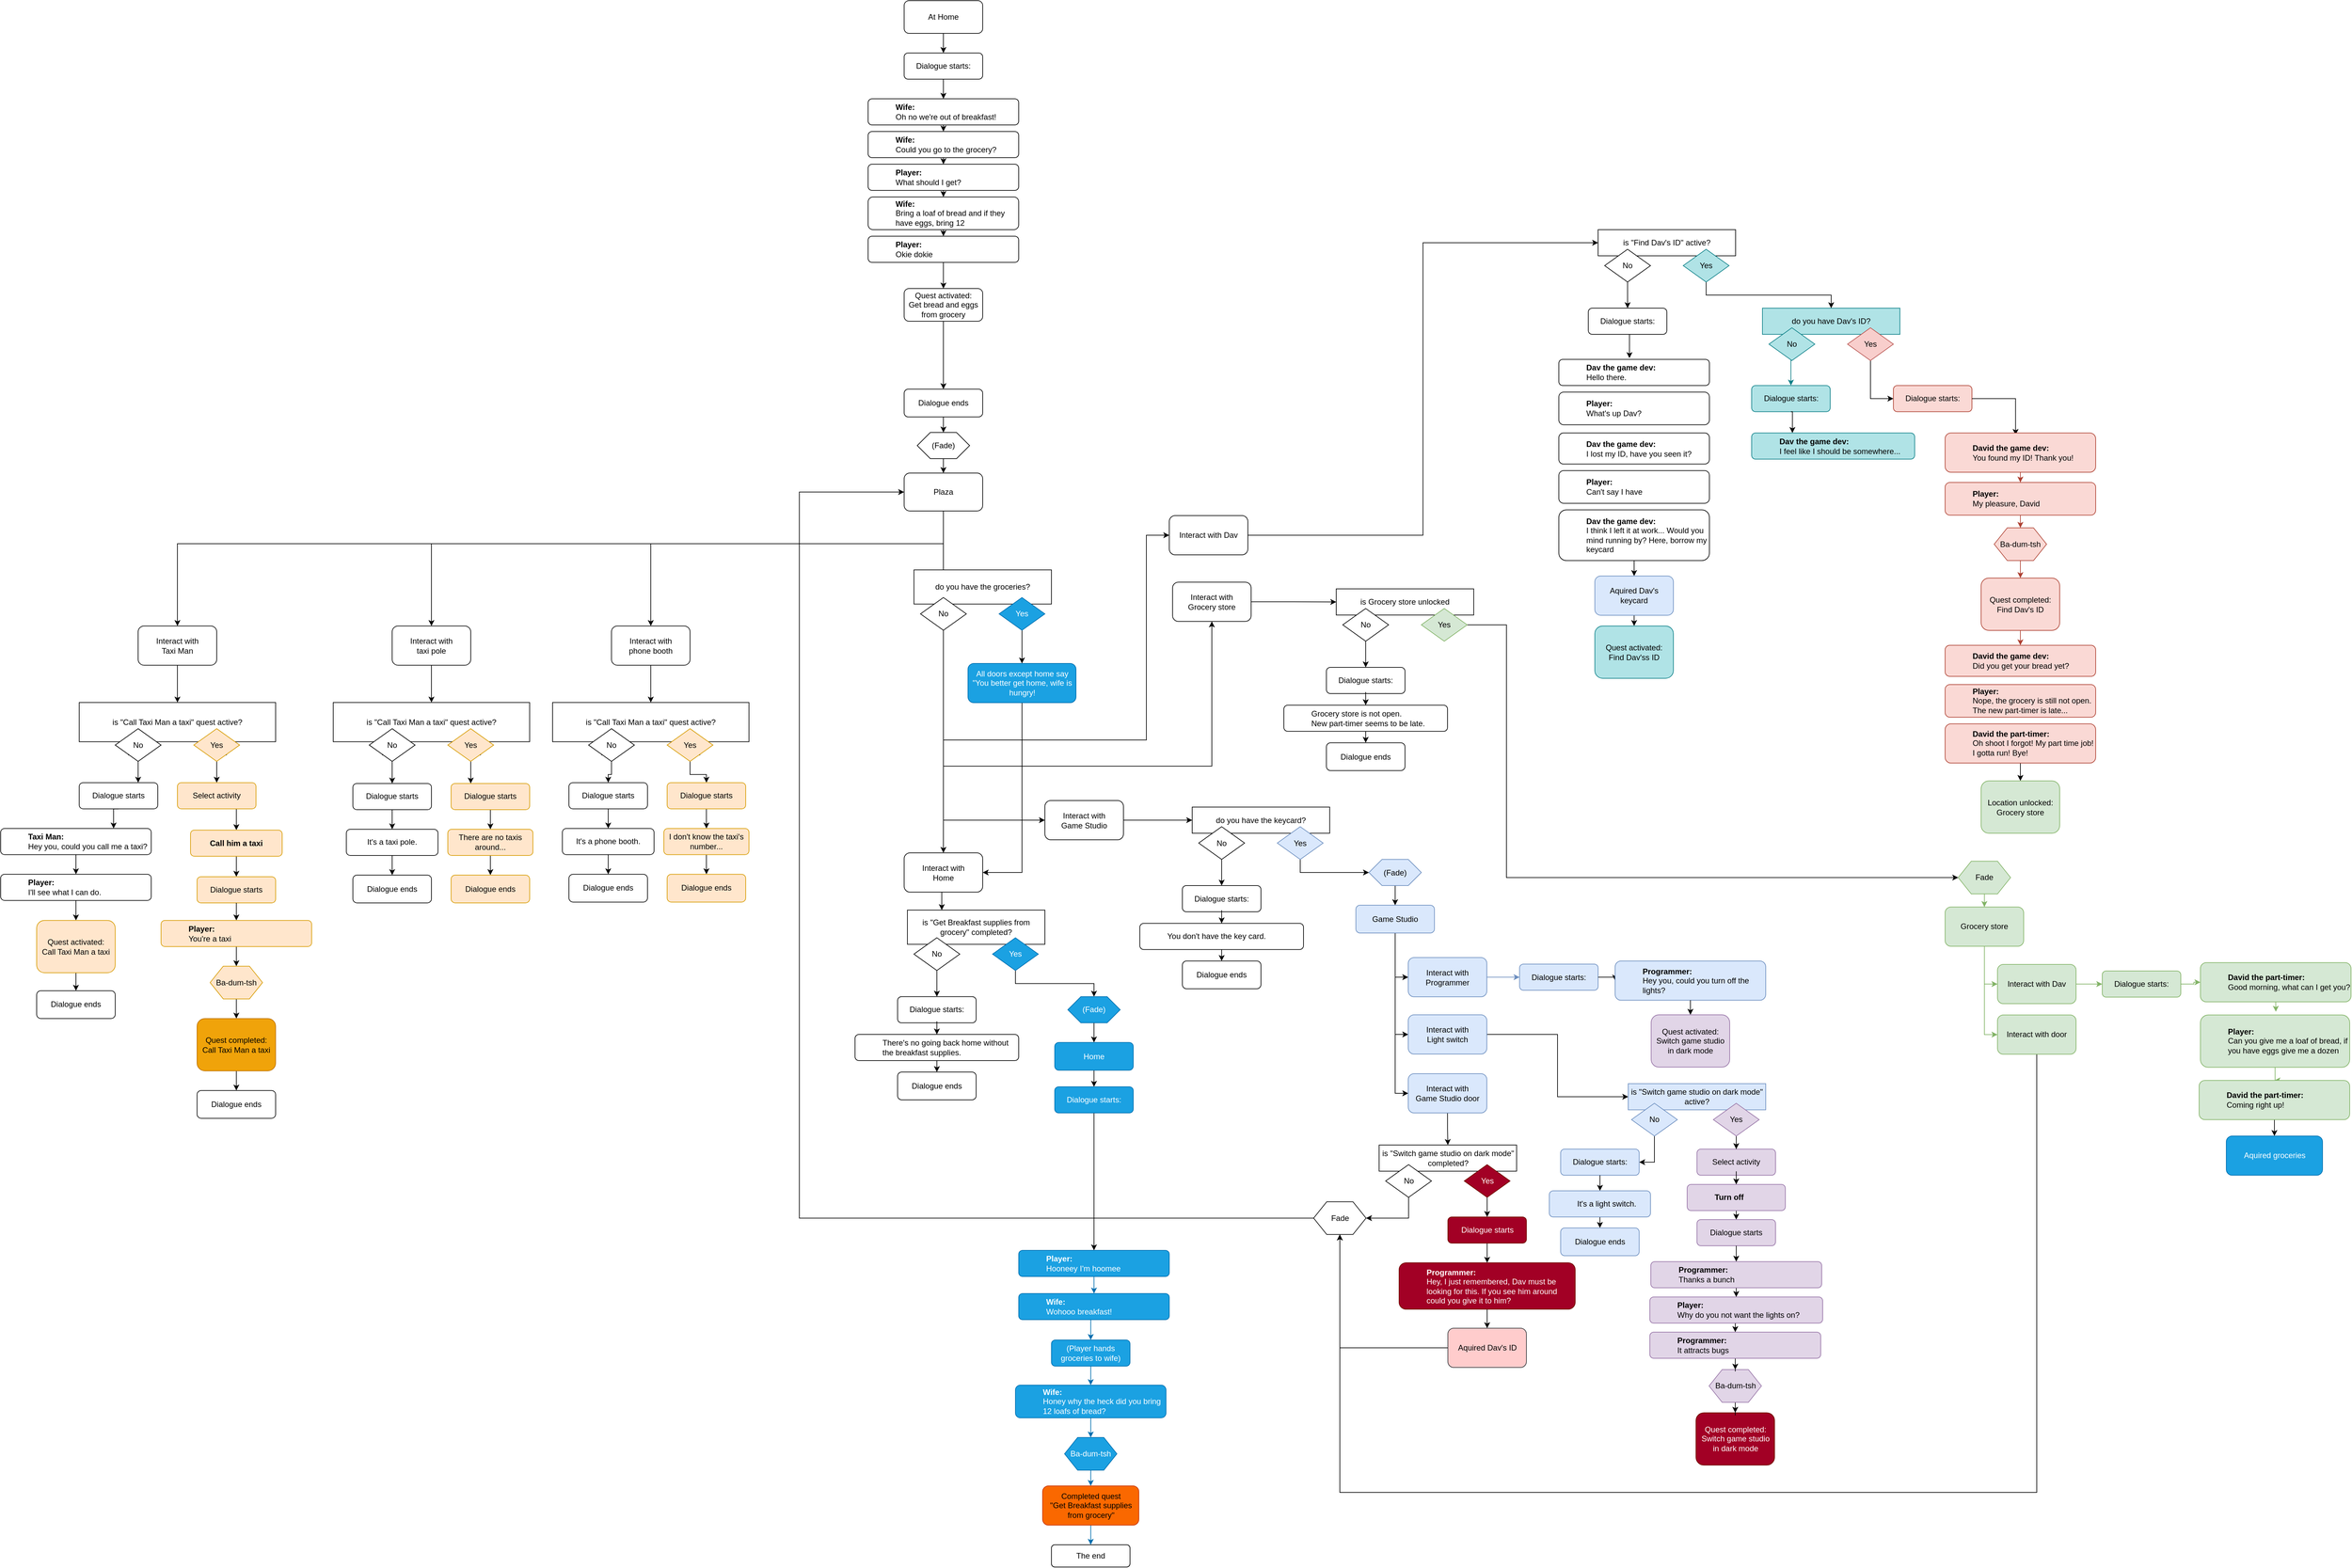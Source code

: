 <mxfile version="23.0.2" type="github">
  <diagram id="rIkYk-BAYPqXoB7SR9nt" name="Page-1">
    <mxGraphModel dx="4707" dy="3067" grid="1" gridSize="10" guides="1" tooltips="1" connect="1" arrows="1" fold="1" page="1" pageScale="1" pageWidth="827" pageHeight="1169" math="0" shadow="0">
      <root>
        <mxCell id="WIyWlLk6GJQsqaUBKTNV-0" />
        <mxCell id="WIyWlLk6GJQsqaUBKTNV-1" parent="WIyWlLk6GJQsqaUBKTNV-0" />
        <mxCell id="wHT8IFIjDMPCnnKAyvYm-9" style="edgeStyle=orthogonalEdgeStyle;rounded=0;orthogonalLoop=1;jettySize=auto;html=1;exitX=0.5;exitY=1;exitDx=0;exitDy=0;" parent="WIyWlLk6GJQsqaUBKTNV-1" source="wHT8IFIjDMPCnnKAyvYm-0" target="wHT8IFIjDMPCnnKAyvYm-5" edge="1">
          <mxGeometry relative="1" as="geometry" />
        </mxCell>
        <mxCell id="wHT8IFIjDMPCnnKAyvYm-0" value="At Home" style="rounded=1;whiteSpace=wrap;html=1;fontSize=12;glass=0;strokeWidth=1;shadow=0;" parent="WIyWlLk6GJQsqaUBKTNV-1" vertex="1">
          <mxGeometry x="-40" y="-1150" width="120" height="50" as="geometry" />
        </mxCell>
        <mxCell id="D4McuBimtG9iVOy1-yQE-80" style="edgeStyle=orthogonalEdgeStyle;rounded=0;orthogonalLoop=1;jettySize=auto;html=1;exitX=0.5;exitY=1;exitDx=0;exitDy=0;entryX=0.5;entryY=0;entryDx=0;entryDy=0;" parent="WIyWlLk6GJQsqaUBKTNV-1" source="wHT8IFIjDMPCnnKAyvYm-3" target="wHT8IFIjDMPCnnKAyvYm-10" edge="1">
          <mxGeometry relative="1" as="geometry" />
        </mxCell>
        <mxCell id="wHT8IFIjDMPCnnKAyvYm-3" value="&lt;blockquote style=&quot;margin: 0 0 0 40px; border: none; padding: 0px;&quot;&gt;&lt;b&gt;Wife:&lt;br&gt;&lt;/b&gt;Oh no we&#39;re out of breakfast!&lt;/blockquote&gt;" style="rounded=1;whiteSpace=wrap;html=1;fontSize=12;glass=0;strokeWidth=1;shadow=0;align=left;" parent="WIyWlLk6GJQsqaUBKTNV-1" vertex="1">
          <mxGeometry x="-95" y="-1000" width="230" height="40" as="geometry" />
        </mxCell>
        <mxCell id="wHT8IFIjDMPCnnKAyvYm-8" style="edgeStyle=orthogonalEdgeStyle;rounded=0;orthogonalLoop=1;jettySize=auto;html=1;exitX=0.5;exitY=1;exitDx=0;exitDy=0;entryX=0.5;entryY=0;entryDx=0;entryDy=0;" parent="WIyWlLk6GJQsqaUBKTNV-1" source="wHT8IFIjDMPCnnKAyvYm-5" target="wHT8IFIjDMPCnnKAyvYm-3" edge="1">
          <mxGeometry relative="1" as="geometry" />
        </mxCell>
        <mxCell id="wHT8IFIjDMPCnnKAyvYm-5" value="Dialogue starts:" style="rounded=1;whiteSpace=wrap;html=1;fontSize=12;glass=0;strokeWidth=1;shadow=0;" parent="WIyWlLk6GJQsqaUBKTNV-1" vertex="1">
          <mxGeometry x="-40" y="-1070" width="120" height="40" as="geometry" />
        </mxCell>
        <mxCell id="D4McuBimtG9iVOy1-yQE-81" style="edgeStyle=orthogonalEdgeStyle;rounded=0;orthogonalLoop=1;jettySize=auto;html=1;exitX=0.5;exitY=1;exitDx=0;exitDy=0;" parent="WIyWlLk6GJQsqaUBKTNV-1" source="wHT8IFIjDMPCnnKAyvYm-10" target="wHT8IFIjDMPCnnKAyvYm-11" edge="1">
          <mxGeometry relative="1" as="geometry" />
        </mxCell>
        <mxCell id="wHT8IFIjDMPCnnKAyvYm-10" value="&lt;blockquote style=&quot;margin: 0 0 0 40px; border: none; padding: 0px;&quot;&gt;&lt;b&gt;Wife:&lt;br&gt;&lt;/b&gt;Could you go to the grocery?&lt;/blockquote&gt;" style="rounded=1;whiteSpace=wrap;html=1;fontSize=12;glass=0;strokeWidth=1;shadow=0;align=left;" parent="WIyWlLk6GJQsqaUBKTNV-1" vertex="1">
          <mxGeometry x="-95" y="-950" width="230" height="40" as="geometry" />
        </mxCell>
        <mxCell id="D4McuBimtG9iVOy1-yQE-82" style="edgeStyle=orthogonalEdgeStyle;rounded=0;orthogonalLoop=1;jettySize=auto;html=1;exitX=0.5;exitY=1;exitDx=0;exitDy=0;entryX=0.5;entryY=0;entryDx=0;entryDy=0;" parent="WIyWlLk6GJQsqaUBKTNV-1" source="wHT8IFIjDMPCnnKAyvYm-11" target="wHT8IFIjDMPCnnKAyvYm-12" edge="1">
          <mxGeometry relative="1" as="geometry" />
        </mxCell>
        <mxCell id="wHT8IFIjDMPCnnKAyvYm-11" value="&lt;blockquote style=&quot;margin: 0 0 0 40px; border: none; padding: 0px;&quot;&gt;&lt;b&gt;Player:&lt;br&gt;&lt;/b&gt;What should I get?&lt;/blockquote&gt;" style="rounded=1;whiteSpace=wrap;html=1;fontSize=12;glass=0;strokeWidth=1;shadow=0;align=left;" parent="WIyWlLk6GJQsqaUBKTNV-1" vertex="1">
          <mxGeometry x="-95" y="-900" width="230" height="40" as="geometry" />
        </mxCell>
        <mxCell id="D4McuBimtG9iVOy1-yQE-83" style="edgeStyle=orthogonalEdgeStyle;rounded=0;orthogonalLoop=1;jettySize=auto;html=1;exitX=0.5;exitY=1;exitDx=0;exitDy=0;entryX=0.5;entryY=0;entryDx=0;entryDy=0;" parent="WIyWlLk6GJQsqaUBKTNV-1" source="wHT8IFIjDMPCnnKAyvYm-12" target="wHT8IFIjDMPCnnKAyvYm-13" edge="1">
          <mxGeometry relative="1" as="geometry" />
        </mxCell>
        <mxCell id="wHT8IFIjDMPCnnKAyvYm-12" value="&lt;blockquote style=&quot;margin: 0 0 0 40px; border: none; padding: 0px;&quot;&gt;&lt;b&gt;Wife:&lt;br&gt;&lt;/b&gt;Bring a loaf of bread and if they have eggs, bring 12&lt;/blockquote&gt;" style="rounded=1;whiteSpace=wrap;html=1;fontSize=12;glass=0;strokeWidth=1;shadow=0;align=left;" parent="WIyWlLk6GJQsqaUBKTNV-1" vertex="1">
          <mxGeometry x="-95" y="-850" width="230" height="50" as="geometry" />
        </mxCell>
        <mxCell id="wHT8IFIjDMPCnnKAyvYm-15" style="edgeStyle=orthogonalEdgeStyle;rounded=0;orthogonalLoop=1;jettySize=auto;html=1;entryX=0.5;entryY=0;entryDx=0;entryDy=0;" parent="WIyWlLk6GJQsqaUBKTNV-1" source="wHT8IFIjDMPCnnKAyvYm-13" target="wHT8IFIjDMPCnnKAyvYm-14" edge="1">
          <mxGeometry relative="1" as="geometry" />
        </mxCell>
        <mxCell id="wHT8IFIjDMPCnnKAyvYm-13" value="&lt;blockquote style=&quot;margin: 0 0 0 40px; border: none; padding: 0px;&quot;&gt;&lt;b&gt;Player:&lt;br&gt;&lt;/b&gt;Okie dokie&lt;/blockquote&gt;" style="rounded=1;whiteSpace=wrap;html=1;fontSize=12;glass=0;strokeWidth=1;shadow=0;align=left;" parent="WIyWlLk6GJQsqaUBKTNV-1" vertex="1">
          <mxGeometry x="-95" y="-790" width="230" height="40" as="geometry" />
        </mxCell>
        <mxCell id="wHT8IFIjDMPCnnKAyvYm-18" style="edgeStyle=orthogonalEdgeStyle;rounded=0;orthogonalLoop=1;jettySize=auto;html=1;exitX=0.5;exitY=1;exitDx=0;exitDy=0;entryX=0.5;entryY=0;entryDx=0;entryDy=0;" parent="WIyWlLk6GJQsqaUBKTNV-1" source="wHT8IFIjDMPCnnKAyvYm-14" target="wHT8IFIjDMPCnnKAyvYm-17" edge="1">
          <mxGeometry relative="1" as="geometry" />
        </mxCell>
        <mxCell id="wHT8IFIjDMPCnnKAyvYm-14" value="Quest activated:&lt;br&gt;Get bread and eggs from grocery" style="rounded=1;whiteSpace=wrap;html=1;fontSize=12;glass=0;strokeWidth=1;shadow=0;" parent="WIyWlLk6GJQsqaUBKTNV-1" vertex="1">
          <mxGeometry x="-40" y="-710" width="120" height="50" as="geometry" />
        </mxCell>
        <mxCell id="wHT8IFIjDMPCnnKAyvYm-24" style="edgeStyle=orthogonalEdgeStyle;rounded=0;orthogonalLoop=1;jettySize=auto;html=1;exitX=0.5;exitY=1;exitDx=0;exitDy=0;" parent="WIyWlLk6GJQsqaUBKTNV-1" source="wHT8IFIjDMPCnnKAyvYm-17" target="wHT8IFIjDMPCnnKAyvYm-21" edge="1">
          <mxGeometry relative="1" as="geometry" />
        </mxCell>
        <mxCell id="wHT8IFIjDMPCnnKAyvYm-17" value="Dialogue ends" style="rounded=1;whiteSpace=wrap;html=1;fontSize=12;glass=0;strokeWidth=1;shadow=0;" parent="WIyWlLk6GJQsqaUBKTNV-1" vertex="1">
          <mxGeometry x="-40" y="-556.25" width="120" height="42.5" as="geometry" />
        </mxCell>
        <mxCell id="D4McuBimtG9iVOy1-yQE-42" style="edgeStyle=orthogonalEdgeStyle;rounded=0;orthogonalLoop=1;jettySize=auto;html=1;exitX=0.5;exitY=1;exitDx=0;exitDy=0;" parent="WIyWlLk6GJQsqaUBKTNV-1" source="wHT8IFIjDMPCnnKAyvYm-20" target="D4McuBimtG9iVOy1-yQE-39" edge="1">
          <mxGeometry relative="1" as="geometry" />
        </mxCell>
        <mxCell id="D4McuBimtG9iVOy1-yQE-95" style="edgeStyle=orthogonalEdgeStyle;rounded=0;orthogonalLoop=1;jettySize=auto;html=1;exitX=0.5;exitY=1;exitDx=0;exitDy=0;entryX=0.5;entryY=0;entryDx=0;entryDy=0;" parent="WIyWlLk6GJQsqaUBKTNV-1" source="wHT8IFIjDMPCnnKAyvYm-20" target="wHT8IFIjDMPCnnKAyvYm-67" edge="1">
          <mxGeometry relative="1" as="geometry">
            <Array as="points">
              <mxPoint x="20" y="-320" />
              <mxPoint x="-427" y="-320" />
            </Array>
          </mxGeometry>
        </mxCell>
        <mxCell id="D4McuBimtG9iVOy1-yQE-96" style="edgeStyle=orthogonalEdgeStyle;rounded=0;orthogonalLoop=1;jettySize=auto;html=1;exitX=0.5;exitY=1;exitDx=0;exitDy=0;" parent="WIyWlLk6GJQsqaUBKTNV-1" source="wHT8IFIjDMPCnnKAyvYm-20" target="wHT8IFIjDMPCnnKAyvYm-66" edge="1">
          <mxGeometry relative="1" as="geometry">
            <Array as="points">
              <mxPoint x="20" y="-320" />
              <mxPoint x="-762" y="-320" />
            </Array>
          </mxGeometry>
        </mxCell>
        <mxCell id="D4McuBimtG9iVOy1-yQE-97" style="edgeStyle=orthogonalEdgeStyle;rounded=0;orthogonalLoop=1;jettySize=auto;html=1;exitX=0.5;exitY=1;exitDx=0;exitDy=0;" parent="WIyWlLk6GJQsqaUBKTNV-1" source="wHT8IFIjDMPCnnKAyvYm-20" target="wHT8IFIjDMPCnnKAyvYm-57" edge="1">
          <mxGeometry relative="1" as="geometry">
            <Array as="points">
              <mxPoint x="20" y="-320" />
              <mxPoint x="-1150" y="-320" />
            </Array>
          </mxGeometry>
        </mxCell>
        <mxCell id="D4McuBimtG9iVOy1-yQE-119" style="edgeStyle=orthogonalEdgeStyle;rounded=0;orthogonalLoop=1;jettySize=auto;html=1;exitX=0.5;exitY=1;exitDx=0;exitDy=0;entryX=0;entryY=0.5;entryDx=0;entryDy=0;" parent="WIyWlLk6GJQsqaUBKTNV-1" source="wHT8IFIjDMPCnnKAyvYm-20" target="wHT8IFIjDMPCnnKAyvYm-29" edge="1">
          <mxGeometry relative="1" as="geometry">
            <Array as="points">
              <mxPoint x="20" y="-20" />
              <mxPoint x="330" y="-20" />
              <mxPoint x="330" y="-333" />
            </Array>
          </mxGeometry>
        </mxCell>
        <mxCell id="wHT8IFIjDMPCnnKAyvYm-20" value="Plaza" style="rounded=1;whiteSpace=wrap;html=1;fontSize=12;glass=0;strokeWidth=1;shadow=0;" parent="WIyWlLk6GJQsqaUBKTNV-1" vertex="1">
          <mxGeometry x="-40" y="-428" width="120" height="58" as="geometry" />
        </mxCell>
        <mxCell id="wHT8IFIjDMPCnnKAyvYm-25" style="edgeStyle=orthogonalEdgeStyle;rounded=0;orthogonalLoop=1;jettySize=auto;html=1;exitX=0.5;exitY=1;exitDx=0;exitDy=0;" parent="WIyWlLk6GJQsqaUBKTNV-1" source="wHT8IFIjDMPCnnKAyvYm-21" target="wHT8IFIjDMPCnnKAyvYm-20" edge="1">
          <mxGeometry relative="1" as="geometry" />
        </mxCell>
        <mxCell id="wHT8IFIjDMPCnnKAyvYm-21" value="(Fade)" style="shape=hexagon;perimeter=hexagonPerimeter2;whiteSpace=wrap;html=1;fixedSize=1;" parent="WIyWlLk6GJQsqaUBKTNV-1" vertex="1">
          <mxGeometry x="-20" y="-490" width="80" height="40" as="geometry" />
        </mxCell>
        <mxCell id="wHT8IFIjDMPCnnKAyvYm-98" style="edgeStyle=orthogonalEdgeStyle;rounded=0;orthogonalLoop=1;jettySize=auto;html=1;exitX=0.5;exitY=1;exitDx=0;exitDy=0;entryX=0.5;entryY=1;entryDx=0;entryDy=0;" parent="WIyWlLk6GJQsqaUBKTNV-1" source="wHT8IFIjDMPCnnKAyvYm-20" target="wHT8IFIjDMPCnnKAyvYm-92" edge="1">
          <mxGeometry relative="1" as="geometry">
            <mxPoint x="80.0" y="-348.75" as="sourcePoint" />
            <Array as="points">
              <mxPoint x="20" y="20" />
              <mxPoint x="430" y="20" />
            </Array>
          </mxGeometry>
        </mxCell>
        <mxCell id="wHT8IFIjDMPCnnKAyvYm-290" style="edgeStyle=orthogonalEdgeStyle;rounded=0;orthogonalLoop=1;jettySize=auto;html=1;exitX=0.5;exitY=1;exitDx=0;exitDy=0;entryX=0;entryY=0.5;entryDx=0;entryDy=0;" parent="WIyWlLk6GJQsqaUBKTNV-1" source="wHT8IFIjDMPCnnKAyvYm-20" target="wHT8IFIjDMPCnnKAyvYm-101" edge="1">
          <mxGeometry relative="1" as="geometry">
            <mxPoint x="80.0" y="-348.75" as="sourcePoint" />
          </mxGeometry>
        </mxCell>
        <mxCell id="D4McuBimtG9iVOy1-yQE-38" style="edgeStyle=orthogonalEdgeStyle;rounded=0;orthogonalLoop=1;jettySize=auto;html=1;exitX=1;exitY=0.5;exitDx=0;exitDy=0;entryX=0;entryY=0.5;entryDx=0;entryDy=0;" parent="WIyWlLk6GJQsqaUBKTNV-1" source="wHT8IFIjDMPCnnKAyvYm-29" target="D4McuBimtG9iVOy1-yQE-17" edge="1">
          <mxGeometry relative="1" as="geometry" />
        </mxCell>
        <mxCell id="wHT8IFIjDMPCnnKAyvYm-29" value="Interact with Dav" style="rounded=1;whiteSpace=wrap;html=1;" parent="WIyWlLk6GJQsqaUBKTNV-1" vertex="1">
          <mxGeometry x="365" y="-363" width="120" height="60" as="geometry" />
        </mxCell>
        <mxCell id="wHT8IFIjDMPCnnKAyvYm-32" value="Dialogue starts:" style="rounded=1;whiteSpace=wrap;html=1;fontSize=12;glass=0;strokeWidth=1;shadow=0;" parent="WIyWlLk6GJQsqaUBKTNV-1" vertex="1">
          <mxGeometry x="1005" y="-680" width="120" height="40" as="geometry" />
        </mxCell>
        <mxCell id="wHT8IFIjDMPCnnKAyvYm-33" style="edgeStyle=orthogonalEdgeStyle;rounded=0;orthogonalLoop=1;jettySize=auto;html=1;entryX=0.469;entryY=-0.047;entryDx=0;entryDy=0;exitX=0.5;exitY=1;exitDx=0;exitDy=0;entryPerimeter=0;" parent="WIyWlLk6GJQsqaUBKTNV-1" source="wHT8IFIjDMPCnnKAyvYm-32" target="wHT8IFIjDMPCnnKAyvYm-34" edge="1">
          <mxGeometry relative="1" as="geometry">
            <mxPoint x="1120" y="-654.25" as="sourcePoint" />
            <mxPoint x="960.0" y="-581.75" as="targetPoint" />
          </mxGeometry>
        </mxCell>
        <mxCell id="wHT8IFIjDMPCnnKAyvYm-34" value="&lt;blockquote style=&quot;margin: 0 0 0 40px; border: none; padding: 0px;&quot;&gt;&lt;b&gt;Dav the game dev:&lt;br&gt;&lt;/b&gt;Hello there.&lt;/blockquote&gt;" style="rounded=1;whiteSpace=wrap;html=1;fontSize=12;glass=0;strokeWidth=1;shadow=0;align=left;" parent="WIyWlLk6GJQsqaUBKTNV-1" vertex="1">
          <mxGeometry x="960" y="-601.75" width="230" height="40" as="geometry" />
        </mxCell>
        <mxCell id="wHT8IFIjDMPCnnKAyvYm-35" value="&lt;blockquote style=&quot;margin: 0 0 0 40px; border: none; padding: 0px;&quot;&gt;&lt;b&gt;Player:&lt;br&gt;&lt;/b&gt;What&#39;s up Dav?&lt;/blockquote&gt;" style="rounded=1;whiteSpace=wrap;html=1;fontSize=12;glass=0;strokeWidth=1;shadow=0;align=left;" parent="WIyWlLk6GJQsqaUBKTNV-1" vertex="1">
          <mxGeometry x="960" y="-551.75" width="230" height="50" as="geometry" />
        </mxCell>
        <mxCell id="wHT8IFIjDMPCnnKAyvYm-36" value="&lt;blockquote style=&quot;margin: 0 0 0 40px; border: none; padding: 0px;&quot;&gt;&lt;b&gt;Dav the game dev&lt;/b&gt;&lt;b&gt;:&lt;br&gt;&lt;/b&gt;I lost my ID, have you seen it?&lt;/blockquote&gt;" style="rounded=1;whiteSpace=wrap;html=1;fontSize=12;glass=0;strokeWidth=1;shadow=0;align=left;" parent="WIyWlLk6GJQsqaUBKTNV-1" vertex="1">
          <mxGeometry x="960" y="-489.25" width="230" height="47.5" as="geometry" />
        </mxCell>
        <mxCell id="wHT8IFIjDMPCnnKAyvYm-37" value="&lt;blockquote style=&quot;margin: 0 0 0 40px; border: none; padding: 0px;&quot;&gt;&lt;b&gt;Player:&lt;br&gt;&lt;/b&gt;Can&#39;t say I have&lt;/blockquote&gt;" style="rounded=1;whiteSpace=wrap;html=1;fontSize=12;glass=0;strokeWidth=1;shadow=0;align=left;" parent="WIyWlLk6GJQsqaUBKTNV-1" vertex="1">
          <mxGeometry x="960" y="-431.75" width="230" height="50" as="geometry" />
        </mxCell>
        <mxCell id="wHT8IFIjDMPCnnKAyvYm-200" style="edgeStyle=orthogonalEdgeStyle;rounded=0;orthogonalLoop=1;jettySize=auto;html=1;exitX=0.5;exitY=1;exitDx=0;exitDy=0;entryX=0.5;entryY=0;entryDx=0;entryDy=0;" parent="WIyWlLk6GJQsqaUBKTNV-1" source="wHT8IFIjDMPCnnKAyvYm-291" target="wHT8IFIjDMPCnnKAyvYm-40" edge="1">
          <mxGeometry relative="1" as="geometry" />
        </mxCell>
        <mxCell id="wHT8IFIjDMPCnnKAyvYm-292" style="edgeStyle=orthogonalEdgeStyle;rounded=0;orthogonalLoop=1;jettySize=auto;html=1;exitX=0.5;exitY=1;exitDx=0;exitDy=0;entryX=0.5;entryY=0;entryDx=0;entryDy=0;" parent="WIyWlLk6GJQsqaUBKTNV-1" source="wHT8IFIjDMPCnnKAyvYm-38" target="wHT8IFIjDMPCnnKAyvYm-291" edge="1">
          <mxGeometry relative="1" as="geometry" />
        </mxCell>
        <mxCell id="wHT8IFIjDMPCnnKAyvYm-38" value="&lt;blockquote style=&quot;margin: 0 0 0 40px; border: none; padding: 0px;&quot;&gt;&lt;b&gt;Dav the game dev:&lt;br&gt;&lt;/b&gt;I think I left it at work... Would you mind running by? Here, borrow my keycard&lt;/blockquote&gt;" style="rounded=1;whiteSpace=wrap;html=1;fontSize=12;glass=0;strokeWidth=1;shadow=0;align=left;" parent="WIyWlLk6GJQsqaUBKTNV-1" vertex="1">
          <mxGeometry x="960" y="-371.75" width="230" height="77.5" as="geometry" />
        </mxCell>
        <mxCell id="wHT8IFIjDMPCnnKAyvYm-40" value="Quest activated:&lt;br&gt;Find Dav&#39;ss ID" style="rounded=1;whiteSpace=wrap;html=1;fontSize=12;glass=0;strokeWidth=1;shadow=0;fillColor=#b0e3e6;strokeColor=#0e8088;" parent="WIyWlLk6GJQsqaUBKTNV-1" vertex="1">
          <mxGeometry x="1015" y="-194.31" width="120" height="80" as="geometry" />
        </mxCell>
        <mxCell id="wHT8IFIjDMPCnnKAyvYm-55" value="Dialogue ends" style="rounded=1;whiteSpace=wrap;html=1;fontSize=12;glass=0;strokeWidth=1;shadow=0;" parent="WIyWlLk6GJQsqaUBKTNV-1" vertex="1">
          <mxGeometry x="-1365" y="363.19" width="120" height="42.5" as="geometry" />
        </mxCell>
        <mxCell id="wHT8IFIjDMPCnnKAyvYm-230" style="edgeStyle=orthogonalEdgeStyle;rounded=0;orthogonalLoop=1;jettySize=auto;html=1;exitX=0.5;exitY=1;exitDx=0;exitDy=0;" parent="WIyWlLk6GJQsqaUBKTNV-1" source="wHT8IFIjDMPCnnKAyvYm-57" target="wHT8IFIjDMPCnnKAyvYm-227" edge="1">
          <mxGeometry relative="1" as="geometry" />
        </mxCell>
        <mxCell id="wHT8IFIjDMPCnnKAyvYm-57" value="Interact with &lt;br&gt;Taxi Man" style="rounded=1;whiteSpace=wrap;html=1;" parent="WIyWlLk6GJQsqaUBKTNV-1" vertex="1">
          <mxGeometry x="-1210" y="-194.31" width="120" height="60" as="geometry" />
        </mxCell>
        <mxCell id="wHT8IFIjDMPCnnKAyvYm-74" style="edgeStyle=orthogonalEdgeStyle;rounded=0;orthogonalLoop=1;jettySize=auto;html=1;exitX=0.75;exitY=1;exitDx=0;exitDy=0;entryX=0.5;entryY=0;entryDx=0;entryDy=0;" parent="WIyWlLk6GJQsqaUBKTNV-1" source="wHT8IFIjDMPCnnKAyvYm-59" target="wHT8IFIjDMPCnnKAyvYm-73" edge="1">
          <mxGeometry relative="1" as="geometry" />
        </mxCell>
        <mxCell id="wHT8IFIjDMPCnnKAyvYm-59" value="Select activity" style="rounded=1;whiteSpace=wrap;html=1;fontSize=12;glass=0;strokeWidth=1;shadow=0;fillColor=#ffe6cc;strokeColor=#d79b00;" parent="WIyWlLk6GJQsqaUBKTNV-1" vertex="1">
          <mxGeometry x="-1150" y="45.19" width="120" height="40" as="geometry" />
        </mxCell>
        <mxCell id="wHT8IFIjDMPCnnKAyvYm-82" style="edgeStyle=orthogonalEdgeStyle;rounded=0;orthogonalLoop=1;jettySize=auto;html=1;exitX=0.5;exitY=1;exitDx=0;exitDy=0;entryX=0.5;entryY=0;entryDx=0;entryDy=0;" parent="WIyWlLk6GJQsqaUBKTNV-1" source="wHT8IFIjDMPCnnKAyvYm-73" target="wHT8IFIjDMPCnnKAyvYm-79" edge="1">
          <mxGeometry relative="1" as="geometry">
            <mxPoint x="35" y="-117.31" as="sourcePoint" />
          </mxGeometry>
        </mxCell>
        <mxCell id="wHT8IFIjDMPCnnKAyvYm-234" style="edgeStyle=orthogonalEdgeStyle;rounded=0;orthogonalLoop=1;jettySize=auto;html=1;exitX=0.5;exitY=1;exitDx=0;exitDy=0;" parent="WIyWlLk6GJQsqaUBKTNV-1" source="wHT8IFIjDMPCnnKAyvYm-62" target="wHT8IFIjDMPCnnKAyvYm-233" edge="1">
          <mxGeometry relative="1" as="geometry" />
        </mxCell>
        <mxCell id="wHT8IFIjDMPCnnKAyvYm-62" value="There are no taxis around..." style="rounded=1;whiteSpace=wrap;html=1;fontSize=12;glass=0;strokeWidth=1;shadow=0;align=center;fillColor=#ffe6cc;strokeColor=#d79b00;" parent="WIyWlLk6GJQsqaUBKTNV-1" vertex="1">
          <mxGeometry x="-737" y="116.44" width="130" height="40" as="geometry" />
        </mxCell>
        <mxCell id="wHT8IFIjDMPCnnKAyvYm-63" style="edgeStyle=orthogonalEdgeStyle;rounded=0;orthogonalLoop=1;jettySize=auto;html=1;exitX=0.5;exitY=1;exitDx=0;exitDy=0;" parent="WIyWlLk6GJQsqaUBKTNV-1" source="wHT8IFIjDMPCnnKAyvYm-64" target="wHT8IFIjDMPCnnKAyvYm-62" edge="1">
          <mxGeometry relative="1" as="geometry" />
        </mxCell>
        <mxCell id="wHT8IFIjDMPCnnKAyvYm-64" value="Dialogue starts" style="rounded=1;whiteSpace=wrap;html=1;fontSize=12;glass=0;strokeWidth=1;shadow=0;fillColor=#ffe6cc;strokeColor=#d79b00;" parent="WIyWlLk6GJQsqaUBKTNV-1" vertex="1">
          <mxGeometry x="-732" y="46.44" width="120" height="40" as="geometry" />
        </mxCell>
        <mxCell id="wHT8IFIjDMPCnnKAyvYm-65" style="edgeStyle=orthogonalEdgeStyle;rounded=0;orthogonalLoop=1;jettySize=auto;html=1;exitX=0.5;exitY=1;exitDx=0;exitDy=0;entryX=0.25;entryY=0;entryDx=0;entryDy=0;" parent="WIyWlLk6GJQsqaUBKTNV-1" source="wHT8IFIjDMPCnnKAyvYm-224" target="wHT8IFIjDMPCnnKAyvYm-64" edge="1">
          <mxGeometry relative="1" as="geometry">
            <mxPoint x="-307" y="-347.31" as="sourcePoint" />
          </mxGeometry>
        </mxCell>
        <mxCell id="wHT8IFIjDMPCnnKAyvYm-231" style="edgeStyle=orthogonalEdgeStyle;rounded=0;orthogonalLoop=1;jettySize=auto;html=1;exitX=0.5;exitY=1;exitDx=0;exitDy=0;" parent="WIyWlLk6GJQsqaUBKTNV-1" source="wHT8IFIjDMPCnnKAyvYm-66" target="wHT8IFIjDMPCnnKAyvYm-222" edge="1">
          <mxGeometry relative="1" as="geometry" />
        </mxCell>
        <mxCell id="wHT8IFIjDMPCnnKAyvYm-66" value="Interact with &lt;br&gt;taxi pole" style="rounded=1;whiteSpace=wrap;html=1;" parent="WIyWlLk6GJQsqaUBKTNV-1" vertex="1">
          <mxGeometry x="-822" y="-194.31" width="120" height="60" as="geometry" />
        </mxCell>
        <mxCell id="wHT8IFIjDMPCnnKAyvYm-232" style="edgeStyle=orthogonalEdgeStyle;rounded=0;orthogonalLoop=1;jettySize=auto;html=1;exitX=0.5;exitY=1;exitDx=0;exitDy=0;" parent="WIyWlLk6GJQsqaUBKTNV-1" source="wHT8IFIjDMPCnnKAyvYm-67" target="wHT8IFIjDMPCnnKAyvYm-213" edge="1">
          <mxGeometry relative="1" as="geometry" />
        </mxCell>
        <mxCell id="wHT8IFIjDMPCnnKAyvYm-67" value="Interact with &lt;br&gt;phone booth" style="rounded=1;whiteSpace=wrap;html=1;" parent="WIyWlLk6GJQsqaUBKTNV-1" vertex="1">
          <mxGeometry x="-487" y="-194.31" width="120" height="60" as="geometry" />
        </mxCell>
        <mxCell id="wHT8IFIjDMPCnnKAyvYm-73" value="&lt;b&gt;Call him a taxi&lt;/b&gt;" style="rounded=1;whiteSpace=wrap;html=1;fontSize=12;glass=0;strokeWidth=1;shadow=0;align=center;fillColor=#ffe6cc;strokeColor=#d79b00;" parent="WIyWlLk6GJQsqaUBKTNV-1" vertex="1">
          <mxGeometry x="-1130" y="117.69" width="140" height="40" as="geometry" />
        </mxCell>
        <mxCell id="wHT8IFIjDMPCnnKAyvYm-85" style="edgeStyle=orthogonalEdgeStyle;rounded=0;orthogonalLoop=1;jettySize=auto;html=1;exitX=0.5;exitY=1;exitDx=0;exitDy=0;" parent="WIyWlLk6GJQsqaUBKTNV-1" source="wHT8IFIjDMPCnnKAyvYm-78" target="wHT8IFIjDMPCnnKAyvYm-265" edge="1">
          <mxGeometry relative="1" as="geometry">
            <mxPoint x="-220" y="137.69" as="targetPoint" />
          </mxGeometry>
        </mxCell>
        <mxCell id="wHT8IFIjDMPCnnKAyvYm-78" value="Ba-dum-tsh" style="shape=hexagon;perimeter=hexagonPerimeter2;whiteSpace=wrap;html=1;fixedSize=1;fillColor=#ffe6cc;strokeColor=#d79b00;" parent="WIyWlLk6GJQsqaUBKTNV-1" vertex="1">
          <mxGeometry x="-1100" y="325.69" width="80" height="50" as="geometry" />
        </mxCell>
        <mxCell id="wHT8IFIjDMPCnnKAyvYm-79" value="Dialogue starts" style="rounded=1;whiteSpace=wrap;html=1;fontSize=12;glass=0;strokeWidth=1;shadow=0;fillColor=#ffe6cc;strokeColor=#d79b00;" parent="WIyWlLk6GJQsqaUBKTNV-1" vertex="1">
          <mxGeometry x="-1120" y="188.94" width="120" height="40" as="geometry" />
        </mxCell>
        <mxCell id="wHT8IFIjDMPCnnKAyvYm-80" style="edgeStyle=orthogonalEdgeStyle;rounded=0;orthogonalLoop=1;jettySize=auto;html=1;exitX=0.5;exitY=1;exitDx=0;exitDy=0;entryX=0.5;entryY=0;entryDx=0;entryDy=0;" parent="WIyWlLk6GJQsqaUBKTNV-1" source="wHT8IFIjDMPCnnKAyvYm-79" target="wHT8IFIjDMPCnnKAyvYm-81" edge="1">
          <mxGeometry relative="1" as="geometry" />
        </mxCell>
        <mxCell id="wHT8IFIjDMPCnnKAyvYm-83" style="edgeStyle=orthogonalEdgeStyle;rounded=0;orthogonalLoop=1;jettySize=auto;html=1;entryX=0.5;entryY=0;entryDx=0;entryDy=0;" parent="WIyWlLk6GJQsqaUBKTNV-1" source="wHT8IFIjDMPCnnKAyvYm-81" target="wHT8IFIjDMPCnnKAyvYm-78" edge="1">
          <mxGeometry relative="1" as="geometry">
            <mxPoint x="-1065" y="355.69" as="sourcePoint" />
          </mxGeometry>
        </mxCell>
        <mxCell id="wHT8IFIjDMPCnnKAyvYm-81" value="&lt;blockquote style=&quot;margin: 0 0 0 40px; border: none; padding: 0px;&quot;&gt;&lt;b&gt;Player:&lt;br&gt;&lt;/b&gt;You&#39;re a taxi&lt;/blockquote&gt;" style="rounded=1;whiteSpace=wrap;html=1;fontSize=12;glass=0;strokeWidth=1;shadow=0;align=left;fillColor=#ffe6cc;strokeColor=#d79b00;" parent="WIyWlLk6GJQsqaUBKTNV-1" vertex="1">
          <mxGeometry x="-1175" y="255.69" width="230" height="40" as="geometry" />
        </mxCell>
        <mxCell id="wHT8IFIjDMPCnnKAyvYm-96" style="edgeStyle=orthogonalEdgeStyle;rounded=0;orthogonalLoop=1;jettySize=auto;html=1;entryX=0;entryY=0.5;entryDx=0;entryDy=0;" parent="WIyWlLk6GJQsqaUBKTNV-1" source="wHT8IFIjDMPCnnKAyvYm-92" target="wHT8IFIjDMPCnnKAyvYm-284" edge="1">
          <mxGeometry relative="1" as="geometry" />
        </mxCell>
        <mxCell id="wHT8IFIjDMPCnnKAyvYm-92" value="Interact with&lt;br&gt;Grocery store" style="rounded=1;whiteSpace=wrap;html=1;" parent="WIyWlLk6GJQsqaUBKTNV-1" vertex="1">
          <mxGeometry x="370" y="-261.25" width="120" height="60" as="geometry" />
        </mxCell>
        <mxCell id="wHT8IFIjDMPCnnKAyvYm-202" style="edgeStyle=orthogonalEdgeStyle;rounded=0;orthogonalLoop=1;jettySize=auto;html=1;exitX=1;exitY=0.5;exitDx=0;exitDy=0;entryX=0;entryY=0.5;entryDx=0;entryDy=0;" parent="WIyWlLk6GJQsqaUBKTNV-1" source="wHT8IFIjDMPCnnKAyvYm-101" target="wHT8IFIjDMPCnnKAyvYm-201" edge="1">
          <mxGeometry relative="1" as="geometry" />
        </mxCell>
        <mxCell id="wHT8IFIjDMPCnnKAyvYm-101" value="Interact with&lt;br&gt;Game Studio" style="rounded=1;whiteSpace=wrap;html=1;" parent="WIyWlLk6GJQsqaUBKTNV-1" vertex="1">
          <mxGeometry x="175" y="72.5" width="120" height="60" as="geometry" />
        </mxCell>
        <mxCell id="wHT8IFIjDMPCnnKAyvYm-102" value="Dialogue starts:" style="rounded=1;whiteSpace=wrap;html=1;fontSize=12;glass=0;strokeWidth=1;shadow=0;" parent="WIyWlLk6GJQsqaUBKTNV-1" vertex="1">
          <mxGeometry x="385" y="202.5" width="120" height="40" as="geometry" />
        </mxCell>
        <mxCell id="wHT8IFIjDMPCnnKAyvYm-103" style="edgeStyle=orthogonalEdgeStyle;rounded=0;orthogonalLoop=1;jettySize=auto;html=1;" parent="WIyWlLk6GJQsqaUBKTNV-1" source="wHT8IFIjDMPCnnKAyvYm-102" target="wHT8IFIjDMPCnnKAyvYm-104" edge="1">
          <mxGeometry relative="1" as="geometry" />
        </mxCell>
        <mxCell id="wHT8IFIjDMPCnnKAyvYm-211" style="edgeStyle=orthogonalEdgeStyle;rounded=0;orthogonalLoop=1;jettySize=auto;html=1;exitX=0.5;exitY=1;exitDx=0;exitDy=0;entryX=0.5;entryY=0;entryDx=0;entryDy=0;" parent="WIyWlLk6GJQsqaUBKTNV-1" source="wHT8IFIjDMPCnnKAyvYm-104" target="wHT8IFIjDMPCnnKAyvYm-210" edge="1">
          <mxGeometry relative="1" as="geometry" />
        </mxCell>
        <mxCell id="wHT8IFIjDMPCnnKAyvYm-104" value="&lt;blockquote style=&quot;margin: 0 0 0 40px; border: none; padding: 0px;&quot;&gt;You don&#39;t have the key card.&lt;/blockquote&gt;" style="rounded=1;whiteSpace=wrap;html=1;fontSize=12;glass=0;strokeWidth=1;shadow=0;align=left;" parent="WIyWlLk6GJQsqaUBKTNV-1" vertex="1">
          <mxGeometry x="320" y="260.25" width="250" height="40" as="geometry" />
        </mxCell>
        <mxCell id="wHT8IFIjDMPCnnKAyvYm-121" style="edgeStyle=orthogonalEdgeStyle;rounded=0;orthogonalLoop=1;jettySize=auto;html=1;exitX=0.5;exitY=1;exitDx=0;exitDy=0;entryX=0;entryY=0.5;entryDx=0;entryDy=0;" parent="WIyWlLk6GJQsqaUBKTNV-1" source="wHT8IFIjDMPCnnKAyvYm-110" target="wHT8IFIjDMPCnnKAyvYm-115" edge="1">
          <mxGeometry relative="1" as="geometry" />
        </mxCell>
        <mxCell id="D4McuBimtG9iVOy1-yQE-57" style="edgeStyle=orthogonalEdgeStyle;rounded=0;orthogonalLoop=1;jettySize=auto;html=1;exitX=0.5;exitY=1;exitDx=0;exitDy=0;entryX=0;entryY=0.5;entryDx=0;entryDy=0;" parent="WIyWlLk6GJQsqaUBKTNV-1" source="wHT8IFIjDMPCnnKAyvYm-110" target="wHT8IFIjDMPCnnKAyvYm-129" edge="1">
          <mxGeometry relative="1" as="geometry" />
        </mxCell>
        <mxCell id="D4McuBimtG9iVOy1-yQE-58" style="edgeStyle=orthogonalEdgeStyle;rounded=0;orthogonalLoop=1;jettySize=auto;html=1;exitX=0.5;exitY=1;exitDx=0;exitDy=0;entryX=0;entryY=0.5;entryDx=0;entryDy=0;" parent="WIyWlLk6GJQsqaUBKTNV-1" source="wHT8IFIjDMPCnnKAyvYm-110" target="wHT8IFIjDMPCnnKAyvYm-294" edge="1">
          <mxGeometry relative="1" as="geometry" />
        </mxCell>
        <mxCell id="wHT8IFIjDMPCnnKAyvYm-110" value="Game Studio" style="rounded=1;whiteSpace=wrap;html=1;fontSize=12;glass=0;strokeWidth=1;shadow=0;fillColor=#dae8fc;strokeColor=#6c8ebf;" parent="WIyWlLk6GJQsqaUBKTNV-1" vertex="1">
          <mxGeometry x="650" y="232.5" width="120" height="42.5" as="geometry" />
        </mxCell>
        <mxCell id="wHT8IFIjDMPCnnKAyvYm-114" style="edgeStyle=orthogonalEdgeStyle;rounded=0;orthogonalLoop=1;jettySize=auto;html=1;exitX=0.5;exitY=1;exitDx=0;exitDy=0;" parent="WIyWlLk6GJQsqaUBKTNV-1" source="wHT8IFIjDMPCnnKAyvYm-112" target="wHT8IFIjDMPCnnKAyvYm-110" edge="1">
          <mxGeometry relative="1" as="geometry" />
        </mxCell>
        <mxCell id="wHT8IFIjDMPCnnKAyvYm-112" value="(Fade)" style="shape=hexagon;perimeter=hexagonPerimeter2;whiteSpace=wrap;html=1;fixedSize=1;fillColor=#dae8fc;strokeColor=#6c8ebf;" parent="WIyWlLk6GJQsqaUBKTNV-1" vertex="1">
          <mxGeometry x="670" y="162.5" width="80" height="40" as="geometry" />
        </mxCell>
        <mxCell id="wHT8IFIjDMPCnnKAyvYm-115" value="Interact with &lt;br&gt;Programmer" style="rounded=1;whiteSpace=wrap;html=1;fillColor=#dae8fc;strokeColor=#6c8ebf;" parent="WIyWlLk6GJQsqaUBKTNV-1" vertex="1">
          <mxGeometry x="730" y="312.5" width="120" height="60" as="geometry" />
        </mxCell>
        <mxCell id="wHT8IFIjDMPCnnKAyvYm-116" style="edgeStyle=orthogonalEdgeStyle;rounded=0;orthogonalLoop=1;jettySize=auto;html=1;exitX=1;exitY=0.5;exitDx=0;exitDy=0;entryX=0;entryY=0.5;entryDx=0;entryDy=0;fillColor=#dae8fc;strokeColor=#6c8ebf;" parent="WIyWlLk6GJQsqaUBKTNV-1" source="wHT8IFIjDMPCnnKAyvYm-115" target="wHT8IFIjDMPCnnKAyvYm-117" edge="1">
          <mxGeometry relative="1" as="geometry" />
        </mxCell>
        <mxCell id="wHT8IFIjDMPCnnKAyvYm-117" value="Dialogue starts:" style="rounded=1;whiteSpace=wrap;html=1;fontSize=12;glass=0;strokeWidth=1;shadow=0;fillColor=#dae8fc;strokeColor=#6c8ebf;" parent="WIyWlLk6GJQsqaUBKTNV-1" vertex="1">
          <mxGeometry x="900" y="322.5" width="120" height="40" as="geometry" />
        </mxCell>
        <mxCell id="wHT8IFIjDMPCnnKAyvYm-118" style="edgeStyle=orthogonalEdgeStyle;rounded=0;orthogonalLoop=1;jettySize=auto;html=1;exitX=1;exitY=0.5;exitDx=0;exitDy=0;entryX=0;entryY=0.5;entryDx=0;entryDy=0;" parent="WIyWlLk6GJQsqaUBKTNV-1" source="wHT8IFIjDMPCnnKAyvYm-117" target="wHT8IFIjDMPCnnKAyvYm-119" edge="1">
          <mxGeometry relative="1" as="geometry" />
        </mxCell>
        <mxCell id="wHT8IFIjDMPCnnKAyvYm-119" value="&lt;blockquote style=&quot;margin: 0 0 0 40px; border: none; padding: 0px;&quot;&gt;&lt;b&gt;Programmer:&lt;br&gt;&lt;/b&gt;Hey you, could you turn off the lights?&lt;/blockquote&gt;" style="rounded=1;whiteSpace=wrap;html=1;fontSize=12;glass=0;strokeWidth=1;shadow=0;align=left;fillColor=#dae8fc;strokeColor=#6c8ebf;" parent="WIyWlLk6GJQsqaUBKTNV-1" vertex="1">
          <mxGeometry x="1046" y="317.75" width="230" height="60" as="geometry" />
        </mxCell>
        <mxCell id="wHT8IFIjDMPCnnKAyvYm-125" style="edgeStyle=orthogonalEdgeStyle;rounded=0;orthogonalLoop=1;jettySize=auto;html=1;" parent="WIyWlLk6GJQsqaUBKTNV-1" source="wHT8IFIjDMPCnnKAyvYm-119" target="wHT8IFIjDMPCnnKAyvYm-124" edge="1">
          <mxGeometry relative="1" as="geometry">
            <mxPoint x="1161" y="436.75" as="sourcePoint" />
          </mxGeometry>
        </mxCell>
        <mxCell id="wHT8IFIjDMPCnnKAyvYm-124" value="Quest activated:&lt;br&gt;Switch game studio&lt;br&gt;in dark mode" style="rounded=1;whiteSpace=wrap;html=1;fontSize=12;glass=0;strokeWidth=1;shadow=0;fillColor=#e1d5e7;strokeColor=#9673a6;" parent="WIyWlLk6GJQsqaUBKTNV-1" vertex="1">
          <mxGeometry x="1101" y="400" width="120" height="80" as="geometry" />
        </mxCell>
        <mxCell id="D4McuBimtG9iVOy1-yQE-6" style="edgeStyle=orthogonalEdgeStyle;rounded=0;orthogonalLoop=1;jettySize=auto;html=1;exitX=1;exitY=0.5;exitDx=0;exitDy=0;entryX=0;entryY=0.5;entryDx=0;entryDy=0;" parent="WIyWlLk6GJQsqaUBKTNV-1" source="wHT8IFIjDMPCnnKAyvYm-129" target="D4McuBimtG9iVOy1-yQE-3" edge="1">
          <mxGeometry relative="1" as="geometry" />
        </mxCell>
        <mxCell id="wHT8IFIjDMPCnnKAyvYm-129" value="Interact with &lt;br&gt;Light switch" style="rounded=1;whiteSpace=wrap;html=1;fillColor=#dae8fc;strokeColor=#6c8ebf;" parent="WIyWlLk6GJQsqaUBKTNV-1" vertex="1">
          <mxGeometry x="730" y="400" width="120" height="60" as="geometry" />
        </mxCell>
        <mxCell id="wHT8IFIjDMPCnnKAyvYm-132" value="Select activity" style="rounded=1;whiteSpace=wrap;html=1;fontSize=12;glass=0;strokeWidth=1;shadow=0;fillColor=#e1d5e7;strokeColor=#9673a6;" parent="WIyWlLk6GJQsqaUBKTNV-1" vertex="1">
          <mxGeometry x="1171" y="605.25" width="120" height="40" as="geometry" />
        </mxCell>
        <mxCell id="wHT8IFIjDMPCnnKAyvYm-133" style="edgeStyle=orthogonalEdgeStyle;rounded=0;orthogonalLoop=1;jettySize=auto;html=1;exitX=0.5;exitY=1;exitDx=0;exitDy=0;" parent="WIyWlLk6GJQsqaUBKTNV-1" source="wHT8IFIjDMPCnnKAyvYm-132" target="wHT8IFIjDMPCnnKAyvYm-135" edge="1">
          <mxGeometry relative="1" as="geometry" />
        </mxCell>
        <mxCell id="wHT8IFIjDMPCnnKAyvYm-134" style="edgeStyle=orthogonalEdgeStyle;rounded=0;orthogonalLoop=1;jettySize=auto;html=1;exitX=0.5;exitY=1;exitDx=0;exitDy=0;entryX=0.5;entryY=0;entryDx=0;entryDy=0;" parent="WIyWlLk6GJQsqaUBKTNV-1" source="wHT8IFIjDMPCnnKAyvYm-135" target="wHT8IFIjDMPCnnKAyvYm-140" edge="1">
          <mxGeometry relative="1" as="geometry" />
        </mxCell>
        <mxCell id="wHT8IFIjDMPCnnKAyvYm-135" value="&lt;blockquote style=&quot;margin: 0 0 0 40px; border: none; padding: 0px;&quot;&gt;&lt;b&gt;Turn off&lt;/b&gt;&lt;/blockquote&gt;" style="rounded=1;whiteSpace=wrap;html=1;fontSize=12;glass=0;strokeWidth=1;shadow=0;align=left;fillColor=#e1d5e7;strokeColor=#9673a6;" parent="WIyWlLk6GJQsqaUBKTNV-1" vertex="1">
          <mxGeometry x="1156" y="659.25" width="150" height="40" as="geometry" />
        </mxCell>
        <mxCell id="wHT8IFIjDMPCnnKAyvYm-137" value="Quest completed:&lt;br&gt;Switch game studio&lt;br style=&quot;border-color: var(--border-color);&quot;&gt;in dark mode" style="rounded=1;whiteSpace=wrap;html=1;fontSize=12;glass=0;strokeWidth=1;shadow=0;fillColor=#a20025;fontColor=#ffffff;strokeColor=#6F0000;" parent="WIyWlLk6GJQsqaUBKTNV-1" vertex="1">
          <mxGeometry x="1169.5" y="1008.25" width="120" height="80" as="geometry" />
        </mxCell>
        <mxCell id="wHT8IFIjDMPCnnKAyvYm-138" style="edgeStyle=orthogonalEdgeStyle;rounded=0;orthogonalLoop=1;jettySize=auto;html=1;exitX=0.5;exitY=1;exitDx=0;exitDy=0;" parent="WIyWlLk6GJQsqaUBKTNV-1" source="wHT8IFIjDMPCnnKAyvYm-139" target="wHT8IFIjDMPCnnKAyvYm-137" edge="1">
          <mxGeometry relative="1" as="geometry">
            <mxPoint x="994.5" y="988.25" as="targetPoint" />
          </mxGeometry>
        </mxCell>
        <mxCell id="wHT8IFIjDMPCnnKAyvYm-139" value="Ba-dum-tsh" style="shape=hexagon;perimeter=hexagonPerimeter2;whiteSpace=wrap;html=1;fixedSize=1;fillColor=#e1d5e7;strokeColor=#9673a6;" parent="WIyWlLk6GJQsqaUBKTNV-1" vertex="1">
          <mxGeometry x="1189.5" y="942.25" width="80" height="50" as="geometry" />
        </mxCell>
        <mxCell id="wHT8IFIjDMPCnnKAyvYm-140" value="Dialogue starts" style="rounded=1;whiteSpace=wrap;html=1;fontSize=12;glass=0;strokeWidth=1;shadow=0;fillColor=#e1d5e7;strokeColor=#9673a6;" parent="WIyWlLk6GJQsqaUBKTNV-1" vertex="1">
          <mxGeometry x="1171" y="713" width="120" height="40" as="geometry" />
        </mxCell>
        <mxCell id="wHT8IFIjDMPCnnKAyvYm-141" style="edgeStyle=orthogonalEdgeStyle;rounded=0;orthogonalLoop=1;jettySize=auto;html=1;exitX=0.5;exitY=1;exitDx=0;exitDy=0;entryX=0.5;entryY=0;entryDx=0;entryDy=0;" parent="WIyWlLk6GJQsqaUBKTNV-1" source="wHT8IFIjDMPCnnKAyvYm-140" target="wHT8IFIjDMPCnnKAyvYm-143" edge="1">
          <mxGeometry relative="1" as="geometry" />
        </mxCell>
        <mxCell id="wHT8IFIjDMPCnnKAyvYm-142" style="edgeStyle=orthogonalEdgeStyle;rounded=0;orthogonalLoop=1;jettySize=auto;html=1;" parent="WIyWlLk6GJQsqaUBKTNV-1" source="wHT8IFIjDMPCnnKAyvYm-146" target="wHT8IFIjDMPCnnKAyvYm-139" edge="1">
          <mxGeometry relative="1" as="geometry">
            <mxPoint x="1301.5" y="986" as="sourcePoint" />
          </mxGeometry>
        </mxCell>
        <mxCell id="D4McuBimtG9iVOy1-yQE-10" style="edgeStyle=orthogonalEdgeStyle;rounded=0;orthogonalLoop=1;jettySize=auto;html=1;exitX=0.5;exitY=1;exitDx=0;exitDy=0;" parent="WIyWlLk6GJQsqaUBKTNV-1" source="wHT8IFIjDMPCnnKAyvYm-143" target="wHT8IFIjDMPCnnKAyvYm-144" edge="1">
          <mxGeometry relative="1" as="geometry" />
        </mxCell>
        <mxCell id="wHT8IFIjDMPCnnKAyvYm-143" value="&lt;blockquote style=&quot;margin: 0 0 0 40px; border: none; padding: 0px;&quot;&gt;&lt;b&gt;Programmer:&lt;br&gt;&lt;/b&gt;Thanks a bunch&lt;/blockquote&gt;" style="rounded=1;whiteSpace=wrap;html=1;fontSize=12;glass=0;strokeWidth=1;shadow=0;align=left;fillColor=#e1d5e7;strokeColor=#9673a6;" parent="WIyWlLk6GJQsqaUBKTNV-1" vertex="1">
          <mxGeometry x="1100.5" y="777.25" width="261" height="40" as="geometry" />
        </mxCell>
        <mxCell id="D4McuBimtG9iVOy1-yQE-9" style="edgeStyle=orthogonalEdgeStyle;rounded=0;orthogonalLoop=1;jettySize=auto;html=1;exitX=0.5;exitY=1;exitDx=0;exitDy=0;entryX=0.5;entryY=0;entryDx=0;entryDy=0;" parent="WIyWlLk6GJQsqaUBKTNV-1" source="wHT8IFIjDMPCnnKAyvYm-144" target="wHT8IFIjDMPCnnKAyvYm-146" edge="1">
          <mxGeometry relative="1" as="geometry" />
        </mxCell>
        <mxCell id="wHT8IFIjDMPCnnKAyvYm-144" value="&lt;blockquote style=&quot;margin: 0 0 0 40px; border: none; padding: 0px;&quot;&gt;&lt;b&gt;Player:&lt;br&gt;&lt;/b&gt;Why do you not want the lights on?&lt;/blockquote&gt;" style="rounded=1;whiteSpace=wrap;html=1;fontSize=12;glass=0;strokeWidth=1;shadow=0;align=left;fillColor=#e1d5e7;strokeColor=#9673a6;" parent="WIyWlLk6GJQsqaUBKTNV-1" vertex="1">
          <mxGeometry x="1099" y="831.25" width="264" height="40" as="geometry" />
        </mxCell>
        <mxCell id="wHT8IFIjDMPCnnKAyvYm-146" value="&lt;blockquote style=&quot;margin: 0 0 0 40px; border: none; padding: 0px;&quot;&gt;&lt;b&gt;Programmer:&lt;br&gt;&lt;/b&gt;It attracts bugs&lt;/blockquote&gt;" style="rounded=1;whiteSpace=wrap;html=1;fontSize=12;glass=0;strokeWidth=1;shadow=0;align=left;fillColor=#e1d5e7;strokeColor=#9673a6;" parent="WIyWlLk6GJQsqaUBKTNV-1" vertex="1">
          <mxGeometry x="1099" y="885" width="261" height="40" as="geometry" />
        </mxCell>
        <mxCell id="wHT8IFIjDMPCnnKAyvYm-148" style="edgeStyle=orthogonalEdgeStyle;rounded=0;orthogonalLoop=1;jettySize=auto;html=1;exitX=0.5;exitY=1;exitDx=0;exitDy=0;entryX=0.5;entryY=0;entryDx=0;entryDy=0;" parent="WIyWlLk6GJQsqaUBKTNV-1" source="wHT8IFIjDMPCnnKAyvYm-299" target="wHT8IFIjDMPCnnKAyvYm-149" edge="1">
          <mxGeometry relative="1" as="geometry" />
        </mxCell>
        <mxCell id="wHT8IFIjDMPCnnKAyvYm-152" style="edgeStyle=orthogonalEdgeStyle;rounded=0;orthogonalLoop=1;jettySize=auto;html=1;exitX=0.5;exitY=1;exitDx=0;exitDy=0;" parent="WIyWlLk6GJQsqaUBKTNV-1" source="wHT8IFIjDMPCnnKAyvYm-149" target="wHT8IFIjDMPCnnKAyvYm-150" edge="1">
          <mxGeometry relative="1" as="geometry" />
        </mxCell>
        <mxCell id="wHT8IFIjDMPCnnKAyvYm-149" value="Dialogue starts" style="rounded=1;whiteSpace=wrap;html=1;fontSize=12;glass=0;strokeWidth=1;shadow=0;fillColor=#a20025;fontColor=#ffffff;strokeColor=#6F0000;" parent="WIyWlLk6GJQsqaUBKTNV-1" vertex="1">
          <mxGeometry x="790.5" y="709" width="120" height="40" as="geometry" />
        </mxCell>
        <mxCell id="wHT8IFIjDMPCnnKAyvYm-153" style="edgeStyle=orthogonalEdgeStyle;rounded=0;orthogonalLoop=1;jettySize=auto;html=1;exitX=0.5;exitY=1;exitDx=0;exitDy=0;entryX=0.5;entryY=0;entryDx=0;entryDy=0;" parent="WIyWlLk6GJQsqaUBKTNV-1" source="wHT8IFIjDMPCnnKAyvYm-150" target="wHT8IFIjDMPCnnKAyvYm-151" edge="1">
          <mxGeometry relative="1" as="geometry" />
        </mxCell>
        <mxCell id="wHT8IFIjDMPCnnKAyvYm-150" value="&lt;blockquote style=&quot;margin: 0 0 0 40px; border: none; padding: 0px;&quot;&gt;&lt;b&gt;Programmer:&lt;br&gt;&lt;/b&gt;Hey, I just remembered, Dav must be looking for this. If you see him around could you give it to him?&lt;/blockquote&gt;" style="rounded=1;whiteSpace=wrap;html=1;fontSize=12;glass=0;strokeWidth=1;shadow=0;align=left;fillColor=#a20025;fontColor=#ffffff;strokeColor=#6F0000;" parent="WIyWlLk6GJQsqaUBKTNV-1" vertex="1">
          <mxGeometry x="716" y="779" width="269" height="71" as="geometry" />
        </mxCell>
        <mxCell id="D4McuBimtG9iVOy1-yQE-12" style="edgeStyle=orthogonalEdgeStyle;rounded=0;orthogonalLoop=1;jettySize=auto;html=1;exitX=0;exitY=0.5;exitDx=0;exitDy=0;entryX=0.5;entryY=1;entryDx=0;entryDy=0;" parent="WIyWlLk6GJQsqaUBKTNV-1" source="wHT8IFIjDMPCnnKAyvYm-151" target="wHT8IFIjDMPCnnKAyvYm-301" edge="1">
          <mxGeometry relative="1" as="geometry" />
        </mxCell>
        <mxCell id="wHT8IFIjDMPCnnKAyvYm-151" value="Aquired Dav&#39;s ID" style="rounded=1;whiteSpace=wrap;html=1;fillColor=#ffcccc;strokeColor=#36393d;" parent="WIyWlLk6GJQsqaUBKTNV-1" vertex="1">
          <mxGeometry x="790.5" y="879" width="120" height="60" as="geometry" />
        </mxCell>
        <mxCell id="wHT8IFIjDMPCnnKAyvYm-159" value="Dialogue starts:" style="rounded=1;whiteSpace=wrap;html=1;fontSize=12;glass=0;strokeWidth=1;shadow=0;fillColor=#fad9d5;strokeColor=#ae4132;" parent="WIyWlLk6GJQsqaUBKTNV-1" vertex="1">
          <mxGeometry x="1471" y="-561.75" width="120" height="40" as="geometry" />
        </mxCell>
        <mxCell id="wHT8IFIjDMPCnnKAyvYm-160" style="edgeStyle=orthogonalEdgeStyle;rounded=0;orthogonalLoop=1;jettySize=auto;html=1;entryX=0.468;entryY=0.049;entryDx=0;entryDy=0;entryPerimeter=0;exitX=1;exitY=0.5;exitDx=0;exitDy=0;" parent="WIyWlLk6GJQsqaUBKTNV-1" source="wHT8IFIjDMPCnnKAyvYm-159" target="wHT8IFIjDMPCnnKAyvYm-161" edge="1">
          <mxGeometry relative="1" as="geometry">
            <mxPoint x="1711" y="-537" as="sourcePoint" />
          </mxGeometry>
        </mxCell>
        <mxCell id="D4McuBimtG9iVOy1-yQE-37" style="edgeStyle=orthogonalEdgeStyle;rounded=0;orthogonalLoop=1;jettySize=auto;html=1;exitX=0.5;exitY=1;exitDx=0;exitDy=0;fillColor=#fad9d5;strokeColor=#ae4132;" parent="WIyWlLk6GJQsqaUBKTNV-1" source="wHT8IFIjDMPCnnKAyvYm-161" target="wHT8IFIjDMPCnnKAyvYm-162" edge="1">
          <mxGeometry relative="1" as="geometry" />
        </mxCell>
        <mxCell id="wHT8IFIjDMPCnnKAyvYm-161" value="&lt;blockquote style=&quot;margin: 0 0 0 40px; border: none; padding: 0px;&quot;&gt;&lt;b&gt;David the game dev:&lt;br&gt;&lt;/b&gt;You found my ID! Thank you!&lt;/blockquote&gt;" style="rounded=1;whiteSpace=wrap;html=1;fontSize=12;glass=0;strokeWidth=1;shadow=0;align=left;fillColor=#fad9d5;strokeColor=#ae4132;" parent="WIyWlLk6GJQsqaUBKTNV-1" vertex="1">
          <mxGeometry x="1550" y="-489.25" width="230" height="60" as="geometry" />
        </mxCell>
        <mxCell id="wHT8IFIjDMPCnnKAyvYm-176" style="edgeStyle=orthogonalEdgeStyle;rounded=0;orthogonalLoop=1;jettySize=auto;html=1;exitX=0.5;exitY=1;exitDx=0;exitDy=0;fillColor=#fad9d5;strokeColor=#ae4132;" parent="WIyWlLk6GJQsqaUBKTNV-1" source="wHT8IFIjDMPCnnKAyvYm-162" target="wHT8IFIjDMPCnnKAyvYm-175" edge="1">
          <mxGeometry relative="1" as="geometry" />
        </mxCell>
        <mxCell id="wHT8IFIjDMPCnnKAyvYm-162" value="&lt;blockquote style=&quot;margin: 0 0 0 40px; border: none; padding: 0px;&quot;&gt;&lt;b&gt;Player:&lt;br&gt;&lt;/b&gt;My pleasure, David&lt;/blockquote&gt;" style="rounded=1;whiteSpace=wrap;html=1;fontSize=12;glass=0;strokeWidth=1;shadow=0;align=left;fillColor=#fad9d5;strokeColor=#ae4132;" parent="WIyWlLk6GJQsqaUBKTNV-1" vertex="1">
          <mxGeometry x="1550" y="-413.63" width="230" height="50" as="geometry" />
        </mxCell>
        <mxCell id="wHT8IFIjDMPCnnKAyvYm-163" value="&lt;blockquote style=&quot;margin: 0 0 0 40px; border: none; padding: 0px;&quot;&gt;&lt;b&gt;David the game dev&lt;/b&gt;&lt;b&gt;:&lt;br&gt;&lt;/b&gt;Did you get your bread yet?&lt;/blockquote&gt;" style="rounded=1;whiteSpace=wrap;html=1;fontSize=12;glass=0;strokeWidth=1;shadow=0;align=left;fillColor=#fad9d5;strokeColor=#ae4132;" parent="WIyWlLk6GJQsqaUBKTNV-1" vertex="1">
          <mxGeometry x="1550" y="-164.75" width="230" height="47.5" as="geometry" />
        </mxCell>
        <mxCell id="wHT8IFIjDMPCnnKAyvYm-164" value="&lt;blockquote style=&quot;margin: 0 0 0 40px; border: none; padding: 0px;&quot;&gt;&lt;b&gt;Player:&lt;br&gt;&lt;/b&gt;Nope, the grocery is still not open.&lt;/blockquote&gt;&lt;blockquote style=&quot;margin: 0 0 0 40px; border: none; padding: 0px;&quot;&gt;The new part-timer is late...&lt;/blockquote&gt;" style="rounded=1;whiteSpace=wrap;html=1;fontSize=12;glass=0;strokeWidth=1;shadow=0;align=left;fillColor=#fad9d5;strokeColor=#ae4132;" parent="WIyWlLk6GJQsqaUBKTNV-1" vertex="1">
          <mxGeometry x="1550" y="-104.75" width="230" height="50" as="geometry" />
        </mxCell>
        <mxCell id="wHT8IFIjDMPCnnKAyvYm-179" style="edgeStyle=orthogonalEdgeStyle;rounded=0;orthogonalLoop=1;jettySize=auto;html=1;exitX=0.5;exitY=1;exitDx=0;exitDy=0;" parent="WIyWlLk6GJQsqaUBKTNV-1" source="wHT8IFIjDMPCnnKAyvYm-170" target="wHT8IFIjDMPCnnKAyvYm-178" edge="1">
          <mxGeometry relative="1" as="geometry">
            <mxPoint x="1515" y="395.25" as="targetPoint" />
          </mxGeometry>
        </mxCell>
        <mxCell id="wHT8IFIjDMPCnnKAyvYm-170" value="&lt;blockquote style=&quot;margin: 0 0 0 40px; border: none; padding: 0px;&quot;&gt;&lt;b&gt;David the part-timer&lt;/b&gt;&lt;b&gt;:&lt;br&gt;&lt;/b&gt;Oh shoot I forgot! My part time job!&lt;/blockquote&gt;&lt;blockquote style=&quot;margin: 0 0 0 40px; border: none; padding: 0px;&quot;&gt;I gotta run! Bye!&lt;/blockquote&gt;" style="rounded=1;whiteSpace=wrap;html=1;fontSize=12;glass=0;strokeWidth=1;shadow=0;align=left;fillColor=#fad9d5;strokeColor=#ae4132;" parent="WIyWlLk6GJQsqaUBKTNV-1" vertex="1">
          <mxGeometry x="1550" y="-44.75" width="230" height="60" as="geometry" />
        </mxCell>
        <mxCell id="wHT8IFIjDMPCnnKAyvYm-177" style="edgeStyle=orthogonalEdgeStyle;rounded=0;orthogonalLoop=1;jettySize=auto;html=1;exitX=0.5;exitY=1;exitDx=0;exitDy=0;entryX=0.5;entryY=0;entryDx=0;entryDy=0;fillColor=#fad9d5;strokeColor=#ae4132;" parent="WIyWlLk6GJQsqaUBKTNV-1" source="wHT8IFIjDMPCnnKAyvYm-173" target="wHT8IFIjDMPCnnKAyvYm-163" edge="1">
          <mxGeometry relative="1" as="geometry" />
        </mxCell>
        <mxCell id="wHT8IFIjDMPCnnKAyvYm-173" value="Quest completed:&lt;br&gt;Find Dav&#39;s ID" style="rounded=1;whiteSpace=wrap;html=1;fontSize=12;glass=0;strokeWidth=1;shadow=0;fillColor=#fad9d5;strokeColor=#ae4132;" parent="WIyWlLk6GJQsqaUBKTNV-1" vertex="1">
          <mxGeometry x="1605" y="-267.5" width="120" height="80" as="geometry" />
        </mxCell>
        <mxCell id="wHT8IFIjDMPCnnKAyvYm-174" style="edgeStyle=orthogonalEdgeStyle;rounded=0;orthogonalLoop=1;jettySize=auto;html=1;exitX=0.5;exitY=1;exitDx=0;exitDy=0;entryX=0.5;entryY=0;entryDx=0;entryDy=0;fillColor=#fad9d5;strokeColor=#ae4132;" parent="WIyWlLk6GJQsqaUBKTNV-1" source="wHT8IFIjDMPCnnKAyvYm-175" target="wHT8IFIjDMPCnnKAyvYm-173" edge="1">
          <mxGeometry relative="1" as="geometry" />
        </mxCell>
        <mxCell id="wHT8IFIjDMPCnnKAyvYm-175" value="Ba-dum-tsh" style="shape=hexagon;perimeter=hexagonPerimeter2;whiteSpace=wrap;html=1;fixedSize=1;fillColor=#fad9d5;strokeColor=#ae4132;" parent="WIyWlLk6GJQsqaUBKTNV-1" vertex="1">
          <mxGeometry x="1625" y="-344.25" width="80" height="50" as="geometry" />
        </mxCell>
        <mxCell id="wHT8IFIjDMPCnnKAyvYm-178" value="Location unlocked:&lt;br&gt;Grocery store" style="rounded=1;whiteSpace=wrap;html=1;fontSize=12;glass=0;strokeWidth=1;shadow=0;fillColor=#d5e8d4;strokeColor=#82b366;" parent="WIyWlLk6GJQsqaUBKTNV-1" vertex="1">
          <mxGeometry x="1605" y="42.5" width="120" height="80" as="geometry" />
        </mxCell>
        <mxCell id="wHT8IFIjDMPCnnKAyvYm-184" style="edgeStyle=orthogonalEdgeStyle;rounded=0;orthogonalLoop=1;jettySize=auto;html=1;exitX=0.5;exitY=1;exitDx=0;exitDy=0;fillColor=#d5e8d4;strokeColor=#82b366;" parent="WIyWlLk6GJQsqaUBKTNV-1" source="wHT8IFIjDMPCnnKAyvYm-181" target="wHT8IFIjDMPCnnKAyvYm-182" edge="1">
          <mxGeometry relative="1" as="geometry" />
        </mxCell>
        <mxCell id="wHT8IFIjDMPCnnKAyvYm-181" value="Fade" style="shape=hexagon;perimeter=hexagonPerimeter2;whiteSpace=wrap;html=1;fixedSize=1;fillColor=#d5e8d4;strokeColor=#82b366;" parent="WIyWlLk6GJQsqaUBKTNV-1" vertex="1">
          <mxGeometry x="1570" y="165.25" width="80" height="50" as="geometry" />
        </mxCell>
        <mxCell id="D4McuBimtG9iVOy1-yQE-85" style="edgeStyle=orthogonalEdgeStyle;rounded=0;orthogonalLoop=1;jettySize=auto;html=1;exitX=0.5;exitY=1;exitDx=0;exitDy=0;entryX=0;entryY=0.5;entryDx=0;entryDy=0;fillColor=#d5e8d4;strokeColor=#82b366;" parent="WIyWlLk6GJQsqaUBKTNV-1" source="wHT8IFIjDMPCnnKAyvYm-182" target="wHT8IFIjDMPCnnKAyvYm-185" edge="1">
          <mxGeometry relative="1" as="geometry" />
        </mxCell>
        <mxCell id="D4McuBimtG9iVOy1-yQE-87" style="edgeStyle=orthogonalEdgeStyle;rounded=0;orthogonalLoop=1;jettySize=auto;html=1;exitX=0.5;exitY=1;exitDx=0;exitDy=0;entryX=0;entryY=0.5;entryDx=0;entryDy=0;fillColor=#d5e8d4;strokeColor=#82b366;" parent="WIyWlLk6GJQsqaUBKTNV-1" source="wHT8IFIjDMPCnnKAyvYm-182" target="D4McuBimtG9iVOy1-yQE-86" edge="1">
          <mxGeometry relative="1" as="geometry" />
        </mxCell>
        <mxCell id="wHT8IFIjDMPCnnKAyvYm-182" value="Grocery store" style="rounded=1;whiteSpace=wrap;html=1;fillColor=#d5e8d4;strokeColor=#82b366;" parent="WIyWlLk6GJQsqaUBKTNV-1" vertex="1">
          <mxGeometry x="1550" y="235.25" width="120" height="60" as="geometry" />
        </mxCell>
        <mxCell id="wHT8IFIjDMPCnnKAyvYm-185" value="Interact with Dav" style="rounded=1;whiteSpace=wrap;html=1;fillColor=#d5e8d4;strokeColor=#82b366;" parent="WIyWlLk6GJQsqaUBKTNV-1" vertex="1">
          <mxGeometry x="1630" y="323" width="120" height="60" as="geometry" />
        </mxCell>
        <mxCell id="wHT8IFIjDMPCnnKAyvYm-186" style="edgeStyle=orthogonalEdgeStyle;rounded=0;orthogonalLoop=1;jettySize=auto;html=1;exitX=1;exitY=0.5;exitDx=0;exitDy=0;fillColor=#d5e8d4;strokeColor=#82b366;" parent="WIyWlLk6GJQsqaUBKTNV-1" source="wHT8IFIjDMPCnnKAyvYm-185" target="wHT8IFIjDMPCnnKAyvYm-187" edge="1">
          <mxGeometry relative="1" as="geometry" />
        </mxCell>
        <mxCell id="wHT8IFIjDMPCnnKAyvYm-187" value="Dialogue starts:" style="rounded=1;whiteSpace=wrap;html=1;fontSize=12;glass=0;strokeWidth=1;shadow=0;fillColor=#d5e8d4;strokeColor=#82b366;" parent="WIyWlLk6GJQsqaUBKTNV-1" vertex="1">
          <mxGeometry x="1790" y="333" width="120" height="40" as="geometry" />
        </mxCell>
        <mxCell id="wHT8IFIjDMPCnnKAyvYm-188" style="edgeStyle=orthogonalEdgeStyle;rounded=0;orthogonalLoop=1;jettySize=auto;html=1;fillColor=#d5e8d4;strokeColor=#82b366;" parent="WIyWlLk6GJQsqaUBKTNV-1" source="wHT8IFIjDMPCnnKAyvYm-187" target="wHT8IFIjDMPCnnKAyvYm-189" edge="1">
          <mxGeometry relative="1" as="geometry">
            <mxPoint x="2090" y="350.25" as="sourcePoint" />
          </mxGeometry>
        </mxCell>
        <mxCell id="D4McuBimtG9iVOy1-yQE-88" style="edgeStyle=orthogonalEdgeStyle;rounded=0;orthogonalLoop=1;jettySize=auto;html=1;exitX=0.5;exitY=1;exitDx=0;exitDy=0;fillColor=#d5e8d4;strokeColor=#82b366;" parent="WIyWlLk6GJQsqaUBKTNV-1" source="wHT8IFIjDMPCnnKAyvYm-189" edge="1">
          <mxGeometry relative="1" as="geometry">
            <mxPoint x="2055.235" y="395.25" as="targetPoint" />
          </mxGeometry>
        </mxCell>
        <mxCell id="wHT8IFIjDMPCnnKAyvYm-189" value="&lt;blockquote style=&quot;margin: 0 0 0 40px; border: none; padding: 0px;&quot;&gt;&lt;b&gt;David the part-timer:&lt;br&gt;&lt;/b&gt;Good morning, what can I get you?&lt;/blockquote&gt;" style="rounded=1;whiteSpace=wrap;html=1;fontSize=12;glass=0;strokeWidth=1;shadow=0;align=left;fillColor=#d5e8d4;strokeColor=#82b366;" parent="WIyWlLk6GJQsqaUBKTNV-1" vertex="1">
          <mxGeometry x="1940" y="320.25" width="230" height="60" as="geometry" />
        </mxCell>
        <mxCell id="D4McuBimtG9iVOy1-yQE-89" style="edgeStyle=orthogonalEdgeStyle;rounded=0;orthogonalLoop=1;jettySize=auto;html=1;exitX=0.5;exitY=1;exitDx=0;exitDy=0;fillColor=#d5e8d4;strokeColor=#82b366;" parent="WIyWlLk6GJQsqaUBKTNV-1" source="wHT8IFIjDMPCnnKAyvYm-190" target="wHT8IFIjDMPCnnKAyvYm-191" edge="1">
          <mxGeometry relative="1" as="geometry" />
        </mxCell>
        <mxCell id="wHT8IFIjDMPCnnKAyvYm-190" value="&lt;blockquote style=&quot;margin: 0 0 0 40px; border: none; padding: 0px;&quot;&gt;&lt;b&gt;Player:&lt;br&gt;&lt;/b&gt;Can you give me a loaf of bread, if you have eggs give me a dozen&lt;/blockquote&gt;" style="rounded=1;whiteSpace=wrap;html=1;fontSize=12;glass=0;strokeWidth=1;shadow=0;align=left;fillColor=#d5e8d4;strokeColor=#82b366;" parent="WIyWlLk6GJQsqaUBKTNV-1" vertex="1">
          <mxGeometry x="1940" y="400.25" width="228" height="80" as="geometry" />
        </mxCell>
        <mxCell id="wHT8IFIjDMPCnnKAyvYm-193" style="edgeStyle=orthogonalEdgeStyle;rounded=0;orthogonalLoop=1;jettySize=auto;html=1;exitX=0.5;exitY=1;exitDx=0;exitDy=0;" parent="WIyWlLk6GJQsqaUBKTNV-1" source="wHT8IFIjDMPCnnKAyvYm-191" target="wHT8IFIjDMPCnnKAyvYm-192" edge="1">
          <mxGeometry relative="1" as="geometry" />
        </mxCell>
        <mxCell id="wHT8IFIjDMPCnnKAyvYm-191" value="&lt;blockquote style=&quot;margin: 0 0 0 40px; border: none; padding: 0px;&quot;&gt;&lt;b&gt;David the part-timer:&lt;br&gt;&lt;/b&gt;Coming right up!&lt;/blockquote&gt;" style="rounded=1;whiteSpace=wrap;html=1;fontSize=12;glass=0;strokeWidth=1;shadow=0;align=left;fillColor=#d5e8d4;strokeColor=#82b366;" parent="WIyWlLk6GJQsqaUBKTNV-1" vertex="1">
          <mxGeometry x="1938" y="500.25" width="230" height="60" as="geometry" />
        </mxCell>
        <mxCell id="wHT8IFIjDMPCnnKAyvYm-192" value="Aquired groceries" style="rounded=1;whiteSpace=wrap;html=1;fillColor=#1ba1e2;fontColor=#ffffff;strokeColor=#006EAF;" parent="WIyWlLk6GJQsqaUBKTNV-1" vertex="1">
          <mxGeometry x="1979.5" y="585.25" width="147" height="60" as="geometry" />
        </mxCell>
        <mxCell id="wHT8IFIjDMPCnnKAyvYm-206" style="edgeStyle=orthogonalEdgeStyle;rounded=0;orthogonalLoop=1;jettySize=auto;html=1;exitX=0.25;exitY=1;exitDx=0;exitDy=0;entryX=0.5;entryY=0;entryDx=0;entryDy=0;" parent="WIyWlLk6GJQsqaUBKTNV-1" source="wHT8IFIjDMPCnnKAyvYm-201" target="wHT8IFIjDMPCnnKAyvYm-204" edge="1">
          <mxGeometry relative="1" as="geometry" />
        </mxCell>
        <mxCell id="wHT8IFIjDMPCnnKAyvYm-207" style="edgeStyle=orthogonalEdgeStyle;rounded=0;orthogonalLoop=1;jettySize=auto;html=1;exitX=0.75;exitY=1;exitDx=0;exitDy=0;" parent="WIyWlLk6GJQsqaUBKTNV-1" source="wHT8IFIjDMPCnnKAyvYm-201" target="wHT8IFIjDMPCnnKAyvYm-205" edge="1">
          <mxGeometry relative="1" as="geometry" />
        </mxCell>
        <mxCell id="wHT8IFIjDMPCnnKAyvYm-201" value="do you have the keycard?" style="rounded=0;whiteSpace=wrap;html=1;" parent="WIyWlLk6GJQsqaUBKTNV-1" vertex="1">
          <mxGeometry x="400" y="82.5" width="210" height="40" as="geometry" />
        </mxCell>
        <mxCell id="wHT8IFIjDMPCnnKAyvYm-208" style="edgeStyle=orthogonalEdgeStyle;rounded=0;orthogonalLoop=1;jettySize=auto;html=1;exitX=0.5;exitY=1;exitDx=0;exitDy=0;entryX=0.5;entryY=0;entryDx=0;entryDy=0;" parent="WIyWlLk6GJQsqaUBKTNV-1" source="wHT8IFIjDMPCnnKAyvYm-204" target="wHT8IFIjDMPCnnKAyvYm-102" edge="1">
          <mxGeometry relative="1" as="geometry" />
        </mxCell>
        <mxCell id="wHT8IFIjDMPCnnKAyvYm-204" value="No" style="rhombus;whiteSpace=wrap;html=1;" parent="WIyWlLk6GJQsqaUBKTNV-1" vertex="1">
          <mxGeometry x="410" y="112.5" width="70" height="50" as="geometry" />
        </mxCell>
        <mxCell id="wHT8IFIjDMPCnnKAyvYm-293" style="edgeStyle=orthogonalEdgeStyle;rounded=0;orthogonalLoop=1;jettySize=auto;html=1;exitX=0.5;exitY=1;exitDx=0;exitDy=0;entryX=0;entryY=0.5;entryDx=0;entryDy=0;" parent="WIyWlLk6GJQsqaUBKTNV-1" source="wHT8IFIjDMPCnnKAyvYm-205" target="wHT8IFIjDMPCnnKAyvYm-112" edge="1">
          <mxGeometry relative="1" as="geometry" />
        </mxCell>
        <mxCell id="wHT8IFIjDMPCnnKAyvYm-205" value="Yes" style="rhombus;whiteSpace=wrap;html=1;fillColor=#dae8fc;strokeColor=#6c8ebf;" parent="WIyWlLk6GJQsqaUBKTNV-1" vertex="1">
          <mxGeometry x="530" y="112.5" width="70" height="50" as="geometry" />
        </mxCell>
        <mxCell id="wHT8IFIjDMPCnnKAyvYm-210" value="Dialogue ends" style="rounded=1;whiteSpace=wrap;html=1;fontSize=12;glass=0;strokeWidth=1;shadow=0;" parent="WIyWlLk6GJQsqaUBKTNV-1" vertex="1">
          <mxGeometry x="385" y="317.75" width="120" height="42.5" as="geometry" />
        </mxCell>
        <mxCell id="wHT8IFIjDMPCnnKAyvYm-216" style="edgeStyle=orthogonalEdgeStyle;rounded=0;orthogonalLoop=1;jettySize=auto;html=1;exitX=0.25;exitY=1;exitDx=0;exitDy=0;" parent="WIyWlLk6GJQsqaUBKTNV-1" source="wHT8IFIjDMPCnnKAyvYm-213" target="wHT8IFIjDMPCnnKAyvYm-214" edge="1">
          <mxGeometry relative="1" as="geometry" />
        </mxCell>
        <mxCell id="wHT8IFIjDMPCnnKAyvYm-219" style="edgeStyle=orthogonalEdgeStyle;rounded=0;orthogonalLoop=1;jettySize=auto;html=1;exitX=0.75;exitY=1;exitDx=0;exitDy=0;" parent="WIyWlLk6GJQsqaUBKTNV-1" source="wHT8IFIjDMPCnnKAyvYm-213" target="wHT8IFIjDMPCnnKAyvYm-215" edge="1">
          <mxGeometry relative="1" as="geometry" />
        </mxCell>
        <mxCell id="wHT8IFIjDMPCnnKAyvYm-213" value="is &quot;Call Taxi Man a taxi&quot; quest active?" style="rounded=0;whiteSpace=wrap;html=1;" parent="WIyWlLk6GJQsqaUBKTNV-1" vertex="1">
          <mxGeometry x="-577" y="-77.31" width="300" height="60" as="geometry" />
        </mxCell>
        <mxCell id="wHT8IFIjDMPCnnKAyvYm-262" style="edgeStyle=orthogonalEdgeStyle;rounded=0;orthogonalLoop=1;jettySize=auto;html=1;exitX=0.5;exitY=1;exitDx=0;exitDy=0;" parent="WIyWlLk6GJQsqaUBKTNV-1" source="wHT8IFIjDMPCnnKAyvYm-214" target="wHT8IFIjDMPCnnKAyvYm-260" edge="1">
          <mxGeometry relative="1" as="geometry" />
        </mxCell>
        <mxCell id="wHT8IFIjDMPCnnKAyvYm-214" value="No" style="rhombus;whiteSpace=wrap;html=1;" parent="WIyWlLk6GJQsqaUBKTNV-1" vertex="1">
          <mxGeometry x="-522" y="-37.31" width="70" height="50" as="geometry" />
        </mxCell>
        <mxCell id="wHT8IFIjDMPCnnKAyvYm-263" style="edgeStyle=orthogonalEdgeStyle;rounded=0;orthogonalLoop=1;jettySize=auto;html=1;exitX=0.5;exitY=1;exitDx=0;exitDy=0;" parent="WIyWlLk6GJQsqaUBKTNV-1" source="wHT8IFIjDMPCnnKAyvYm-215" target="wHT8IFIjDMPCnnKAyvYm-255" edge="1">
          <mxGeometry relative="1" as="geometry" />
        </mxCell>
        <mxCell id="wHT8IFIjDMPCnnKAyvYm-215" value="Yes" style="rhombus;whiteSpace=wrap;html=1;fillColor=#ffe6cc;strokeColor=#d79b00;" parent="WIyWlLk6GJQsqaUBKTNV-1" vertex="1">
          <mxGeometry x="-402" y="-37.31" width="70" height="50" as="geometry" />
        </mxCell>
        <mxCell id="wHT8IFIjDMPCnnKAyvYm-220" style="edgeStyle=orthogonalEdgeStyle;rounded=0;orthogonalLoop=1;jettySize=auto;html=1;exitX=0.25;exitY=1;exitDx=0;exitDy=0;" parent="WIyWlLk6GJQsqaUBKTNV-1" source="wHT8IFIjDMPCnnKAyvYm-222" target="wHT8IFIjDMPCnnKAyvYm-223" edge="1">
          <mxGeometry relative="1" as="geometry" />
        </mxCell>
        <mxCell id="wHT8IFIjDMPCnnKAyvYm-221" style="edgeStyle=orthogonalEdgeStyle;rounded=0;orthogonalLoop=1;jettySize=auto;html=1;exitX=0.75;exitY=1;exitDx=0;exitDy=0;" parent="WIyWlLk6GJQsqaUBKTNV-1" source="wHT8IFIjDMPCnnKAyvYm-222" target="wHT8IFIjDMPCnnKAyvYm-224" edge="1">
          <mxGeometry relative="1" as="geometry" />
        </mxCell>
        <mxCell id="wHT8IFIjDMPCnnKAyvYm-222" value="is &quot;Call Taxi Man a taxi&quot; quest active?" style="rounded=0;whiteSpace=wrap;html=1;" parent="WIyWlLk6GJQsqaUBKTNV-1" vertex="1">
          <mxGeometry x="-912" y="-77.31" width="300" height="60" as="geometry" />
        </mxCell>
        <mxCell id="wHT8IFIjDMPCnnKAyvYm-241" style="edgeStyle=orthogonalEdgeStyle;rounded=0;orthogonalLoop=1;jettySize=auto;html=1;exitX=0.5;exitY=1;exitDx=0;exitDy=0;" parent="WIyWlLk6GJQsqaUBKTNV-1" source="wHT8IFIjDMPCnnKAyvYm-223" target="wHT8IFIjDMPCnnKAyvYm-238" edge="1">
          <mxGeometry relative="1" as="geometry" />
        </mxCell>
        <mxCell id="wHT8IFIjDMPCnnKAyvYm-223" value="No" style="rhombus;whiteSpace=wrap;html=1;" parent="WIyWlLk6GJQsqaUBKTNV-1" vertex="1">
          <mxGeometry x="-857" y="-37.31" width="70" height="50" as="geometry" />
        </mxCell>
        <mxCell id="wHT8IFIjDMPCnnKAyvYm-224" value="Yes" style="rhombus;whiteSpace=wrap;html=1;fillColor=#ffe6cc;strokeColor=#d79b00;" parent="WIyWlLk6GJQsqaUBKTNV-1" vertex="1">
          <mxGeometry x="-737" y="-37.31" width="70" height="50" as="geometry" />
        </mxCell>
        <mxCell id="wHT8IFIjDMPCnnKAyvYm-225" style="edgeStyle=orthogonalEdgeStyle;rounded=0;orthogonalLoop=1;jettySize=auto;html=1;exitX=0.25;exitY=1;exitDx=0;exitDy=0;" parent="WIyWlLk6GJQsqaUBKTNV-1" source="wHT8IFIjDMPCnnKAyvYm-227" target="wHT8IFIjDMPCnnKAyvYm-228" edge="1">
          <mxGeometry relative="1" as="geometry" />
        </mxCell>
        <mxCell id="wHT8IFIjDMPCnnKAyvYm-226" style="edgeStyle=orthogonalEdgeStyle;rounded=0;orthogonalLoop=1;jettySize=auto;html=1;exitX=0.75;exitY=1;exitDx=0;exitDy=0;" parent="WIyWlLk6GJQsqaUBKTNV-1" source="wHT8IFIjDMPCnnKAyvYm-227" target="wHT8IFIjDMPCnnKAyvYm-229" edge="1">
          <mxGeometry relative="1" as="geometry" />
        </mxCell>
        <mxCell id="wHT8IFIjDMPCnnKAyvYm-227" value="is &quot;Call Taxi Man a taxi&quot; quest active?" style="rounded=0;whiteSpace=wrap;html=1;" parent="WIyWlLk6GJQsqaUBKTNV-1" vertex="1">
          <mxGeometry x="-1300" y="-77.31" width="300" height="60" as="geometry" />
        </mxCell>
        <mxCell id="wHT8IFIjDMPCnnKAyvYm-270" style="edgeStyle=orthogonalEdgeStyle;rounded=0;orthogonalLoop=1;jettySize=auto;html=1;exitX=0.5;exitY=1;exitDx=0;exitDy=0;entryX=0.75;entryY=0;entryDx=0;entryDy=0;" parent="WIyWlLk6GJQsqaUBKTNV-1" source="wHT8IFIjDMPCnnKAyvYm-228" target="wHT8IFIjDMPCnnKAyvYm-269" edge="1">
          <mxGeometry relative="1" as="geometry" />
        </mxCell>
        <mxCell id="wHT8IFIjDMPCnnKAyvYm-228" value="No" style="rhombus;whiteSpace=wrap;html=1;" parent="WIyWlLk6GJQsqaUBKTNV-1" vertex="1">
          <mxGeometry x="-1245" y="-37.31" width="70" height="50" as="geometry" />
        </mxCell>
        <mxCell id="wHT8IFIjDMPCnnKAyvYm-264" style="edgeStyle=orthogonalEdgeStyle;rounded=0;orthogonalLoop=1;jettySize=auto;html=1;exitX=0.5;exitY=1;exitDx=0;exitDy=0;" parent="WIyWlLk6GJQsqaUBKTNV-1" source="wHT8IFIjDMPCnnKAyvYm-229" target="wHT8IFIjDMPCnnKAyvYm-59" edge="1">
          <mxGeometry relative="1" as="geometry" />
        </mxCell>
        <mxCell id="wHT8IFIjDMPCnnKAyvYm-229" value="Yes" style="rhombus;whiteSpace=wrap;html=1;fillColor=#ffe6cc;strokeColor=#d79b00;" parent="WIyWlLk6GJQsqaUBKTNV-1" vertex="1">
          <mxGeometry x="-1125" y="-37.31" width="70" height="50" as="geometry" />
        </mxCell>
        <mxCell id="wHT8IFIjDMPCnnKAyvYm-233" value="Dialogue ends" style="rounded=1;whiteSpace=wrap;html=1;fontSize=12;glass=0;strokeWidth=1;shadow=0;fillColor=#ffe6cc;strokeColor=#d79b00;" parent="WIyWlLk6GJQsqaUBKTNV-1" vertex="1">
          <mxGeometry x="-732" y="186.44" width="120" height="42.5" as="geometry" />
        </mxCell>
        <mxCell id="wHT8IFIjDMPCnnKAyvYm-235" style="edgeStyle=orthogonalEdgeStyle;rounded=0;orthogonalLoop=1;jettySize=auto;html=1;exitX=0.5;exitY=1;exitDx=0;exitDy=0;" parent="WIyWlLk6GJQsqaUBKTNV-1" source="wHT8IFIjDMPCnnKAyvYm-236" target="wHT8IFIjDMPCnnKAyvYm-239" edge="1">
          <mxGeometry relative="1" as="geometry" />
        </mxCell>
        <mxCell id="wHT8IFIjDMPCnnKAyvYm-236" value="It&#39;s a taxi pole." style="rounded=1;whiteSpace=wrap;html=1;fontSize=12;glass=0;strokeWidth=1;shadow=0;align=center;" parent="WIyWlLk6GJQsqaUBKTNV-1" vertex="1">
          <mxGeometry x="-892" y="116.44" width="140" height="40" as="geometry" />
        </mxCell>
        <mxCell id="wHT8IFIjDMPCnnKAyvYm-237" style="edgeStyle=orthogonalEdgeStyle;rounded=0;orthogonalLoop=1;jettySize=auto;html=1;exitX=0.5;exitY=1;exitDx=0;exitDy=0;" parent="WIyWlLk6GJQsqaUBKTNV-1" source="wHT8IFIjDMPCnnKAyvYm-238" target="wHT8IFIjDMPCnnKAyvYm-236" edge="1">
          <mxGeometry relative="1" as="geometry" />
        </mxCell>
        <mxCell id="wHT8IFIjDMPCnnKAyvYm-238" value="Dialogue starts" style="rounded=1;whiteSpace=wrap;html=1;fontSize=12;glass=0;strokeWidth=1;shadow=0;" parent="WIyWlLk6GJQsqaUBKTNV-1" vertex="1">
          <mxGeometry x="-882" y="46.44" width="120" height="40" as="geometry" />
        </mxCell>
        <mxCell id="wHT8IFIjDMPCnnKAyvYm-239" value="Dialogue ends" style="rounded=1;whiteSpace=wrap;html=1;fontSize=12;glass=0;strokeWidth=1;shadow=0;" parent="WIyWlLk6GJQsqaUBKTNV-1" vertex="1">
          <mxGeometry x="-882" y="186.44" width="120" height="42.5" as="geometry" />
        </mxCell>
        <mxCell id="wHT8IFIjDMPCnnKAyvYm-252" style="edgeStyle=orthogonalEdgeStyle;rounded=0;orthogonalLoop=1;jettySize=auto;html=1;exitX=0.5;exitY=1;exitDx=0;exitDy=0;" parent="WIyWlLk6GJQsqaUBKTNV-1" source="wHT8IFIjDMPCnnKAyvYm-253" target="wHT8IFIjDMPCnnKAyvYm-256" edge="1">
          <mxGeometry relative="1" as="geometry" />
        </mxCell>
        <mxCell id="wHT8IFIjDMPCnnKAyvYm-253" value="I don&#39;t know the taxi&#39;s number..." style="rounded=1;whiteSpace=wrap;html=1;fontSize=12;glass=0;strokeWidth=1;shadow=0;align=center;fillColor=#ffe6cc;strokeColor=#d79b00;" parent="WIyWlLk6GJQsqaUBKTNV-1" vertex="1">
          <mxGeometry x="-407" y="115.19" width="130" height="40" as="geometry" />
        </mxCell>
        <mxCell id="wHT8IFIjDMPCnnKAyvYm-254" style="edgeStyle=orthogonalEdgeStyle;rounded=0;orthogonalLoop=1;jettySize=auto;html=1;exitX=0.5;exitY=1;exitDx=0;exitDy=0;" parent="WIyWlLk6GJQsqaUBKTNV-1" source="wHT8IFIjDMPCnnKAyvYm-255" target="wHT8IFIjDMPCnnKAyvYm-253" edge="1">
          <mxGeometry relative="1" as="geometry" />
        </mxCell>
        <mxCell id="wHT8IFIjDMPCnnKAyvYm-255" value="Dialogue starts" style="rounded=1;whiteSpace=wrap;html=1;fontSize=12;glass=0;strokeWidth=1;shadow=0;fillColor=#ffe6cc;strokeColor=#d79b00;" parent="WIyWlLk6GJQsqaUBKTNV-1" vertex="1">
          <mxGeometry x="-402" y="45.19" width="120" height="40" as="geometry" />
        </mxCell>
        <mxCell id="wHT8IFIjDMPCnnKAyvYm-256" value="Dialogue ends" style="rounded=1;whiteSpace=wrap;html=1;fontSize=12;glass=0;strokeWidth=1;shadow=0;fillColor=#ffe6cc;strokeColor=#d79b00;" parent="WIyWlLk6GJQsqaUBKTNV-1" vertex="1">
          <mxGeometry x="-402" y="185.19" width="120" height="42.5" as="geometry" />
        </mxCell>
        <mxCell id="wHT8IFIjDMPCnnKAyvYm-257" style="edgeStyle=orthogonalEdgeStyle;rounded=0;orthogonalLoop=1;jettySize=auto;html=1;exitX=0.5;exitY=1;exitDx=0;exitDy=0;" parent="WIyWlLk6GJQsqaUBKTNV-1" source="wHT8IFIjDMPCnnKAyvYm-258" target="wHT8IFIjDMPCnnKAyvYm-261" edge="1">
          <mxGeometry relative="1" as="geometry" />
        </mxCell>
        <mxCell id="wHT8IFIjDMPCnnKAyvYm-258" value="It&#39;s a phone booth." style="rounded=1;whiteSpace=wrap;html=1;fontSize=12;glass=0;strokeWidth=1;shadow=0;align=center;" parent="WIyWlLk6GJQsqaUBKTNV-1" vertex="1">
          <mxGeometry x="-562" y="115.19" width="140" height="40" as="geometry" />
        </mxCell>
        <mxCell id="wHT8IFIjDMPCnnKAyvYm-259" style="edgeStyle=orthogonalEdgeStyle;rounded=0;orthogonalLoop=1;jettySize=auto;html=1;exitX=0.5;exitY=1;exitDx=0;exitDy=0;" parent="WIyWlLk6GJQsqaUBKTNV-1" source="wHT8IFIjDMPCnnKAyvYm-260" target="wHT8IFIjDMPCnnKAyvYm-258" edge="1">
          <mxGeometry relative="1" as="geometry" />
        </mxCell>
        <mxCell id="wHT8IFIjDMPCnnKAyvYm-260" value="Dialogue starts" style="rounded=1;whiteSpace=wrap;html=1;fontSize=12;glass=0;strokeWidth=1;shadow=0;" parent="WIyWlLk6GJQsqaUBKTNV-1" vertex="1">
          <mxGeometry x="-552" y="45.19" width="120" height="40" as="geometry" />
        </mxCell>
        <mxCell id="wHT8IFIjDMPCnnKAyvYm-261" value="Dialogue ends" style="rounded=1;whiteSpace=wrap;html=1;fontSize=12;glass=0;strokeWidth=1;shadow=0;" parent="WIyWlLk6GJQsqaUBKTNV-1" vertex="1">
          <mxGeometry x="-552" y="185.19" width="120" height="42.5" as="geometry" />
        </mxCell>
        <mxCell id="wHT8IFIjDMPCnnKAyvYm-278" style="edgeStyle=orthogonalEdgeStyle;rounded=0;orthogonalLoop=1;jettySize=auto;html=1;exitX=0.5;exitY=1;exitDx=0;exitDy=0;entryX=0.5;entryY=0;entryDx=0;entryDy=0;" parent="WIyWlLk6GJQsqaUBKTNV-1" source="wHT8IFIjDMPCnnKAyvYm-265" target="wHT8IFIjDMPCnnKAyvYm-277" edge="1">
          <mxGeometry relative="1" as="geometry" />
        </mxCell>
        <mxCell id="wHT8IFIjDMPCnnKAyvYm-265" value="Quest completed:&lt;br&gt;Call Taxi Man a taxi" style="rounded=1;whiteSpace=wrap;html=1;fontSize=12;glass=0;strokeWidth=1;shadow=0;fillColor=#f0a30a;strokeColor=#BD7000;fontColor=#000000;" parent="WIyWlLk6GJQsqaUBKTNV-1" vertex="1">
          <mxGeometry x="-1120" y="405.69" width="120" height="80" as="geometry" />
        </mxCell>
        <mxCell id="wHT8IFIjDMPCnnKAyvYm-274" style="edgeStyle=orthogonalEdgeStyle;rounded=0;orthogonalLoop=1;jettySize=auto;html=1;exitX=0.5;exitY=1;exitDx=0;exitDy=0;" parent="WIyWlLk6GJQsqaUBKTNV-1" source="wHT8IFIjDMPCnnKAyvYm-266" target="wHT8IFIjDMPCnnKAyvYm-267" edge="1">
          <mxGeometry relative="1" as="geometry" />
        </mxCell>
        <mxCell id="wHT8IFIjDMPCnnKAyvYm-266" value="&lt;blockquote style=&quot;margin: 0 0 0 40px; border: none; padding: 0px;&quot;&gt;&lt;b&gt;Taxi Man:&lt;br&gt;&lt;/b&gt;Hey you, could you call me a taxi?&amp;nbsp;&lt;/blockquote&gt;" style="rounded=1;whiteSpace=wrap;html=1;fontSize=12;glass=0;strokeWidth=1;shadow=0;align=left;" parent="WIyWlLk6GJQsqaUBKTNV-1" vertex="1">
          <mxGeometry x="-1420" y="115.19" width="230" height="40" as="geometry" />
        </mxCell>
        <mxCell id="wHT8IFIjDMPCnnKAyvYm-275" style="edgeStyle=orthogonalEdgeStyle;rounded=0;orthogonalLoop=1;jettySize=auto;html=1;exitX=0.5;exitY=1;exitDx=0;exitDy=0;" parent="WIyWlLk6GJQsqaUBKTNV-1" source="wHT8IFIjDMPCnnKAyvYm-267" target="wHT8IFIjDMPCnnKAyvYm-268" edge="1">
          <mxGeometry relative="1" as="geometry" />
        </mxCell>
        <mxCell id="wHT8IFIjDMPCnnKAyvYm-267" value="&lt;blockquote style=&quot;margin: 0 0 0 40px; border: none; padding: 0px;&quot;&gt;&lt;b&gt;Player:&lt;br&gt;&lt;/b&gt;I&#39;ll see what I can do.&lt;/blockquote&gt;" style="rounded=1;whiteSpace=wrap;html=1;fontSize=12;glass=0;strokeWidth=1;shadow=0;align=left;" parent="WIyWlLk6GJQsqaUBKTNV-1" vertex="1">
          <mxGeometry x="-1420" y="185.19" width="230" height="40" as="geometry" />
        </mxCell>
        <mxCell id="wHT8IFIjDMPCnnKAyvYm-276" style="edgeStyle=orthogonalEdgeStyle;rounded=0;orthogonalLoop=1;jettySize=auto;html=1;exitX=0.5;exitY=1;exitDx=0;exitDy=0;entryX=0.5;entryY=0;entryDx=0;entryDy=0;" parent="WIyWlLk6GJQsqaUBKTNV-1" source="wHT8IFIjDMPCnnKAyvYm-268" target="wHT8IFIjDMPCnnKAyvYm-55" edge="1">
          <mxGeometry relative="1" as="geometry" />
        </mxCell>
        <mxCell id="wHT8IFIjDMPCnnKAyvYm-268" value="Quest activated:&lt;br&gt;Call Taxi Man a taxi" style="rounded=1;whiteSpace=wrap;html=1;fontSize=12;glass=0;strokeWidth=1;shadow=0;fillColor=#ffe6cc;strokeColor=#d79b00;" parent="WIyWlLk6GJQsqaUBKTNV-1" vertex="1">
          <mxGeometry x="-1365" y="255.69" width="120" height="80" as="geometry" />
        </mxCell>
        <mxCell id="wHT8IFIjDMPCnnKAyvYm-273" style="edgeStyle=orthogonalEdgeStyle;rounded=0;orthogonalLoop=1;jettySize=auto;html=1;exitX=0.5;exitY=1;exitDx=0;exitDy=0;entryX=0.75;entryY=0;entryDx=0;entryDy=0;" parent="WIyWlLk6GJQsqaUBKTNV-1" source="wHT8IFIjDMPCnnKAyvYm-269" target="wHT8IFIjDMPCnnKAyvYm-266" edge="1">
          <mxGeometry relative="1" as="geometry" />
        </mxCell>
        <mxCell id="wHT8IFIjDMPCnnKAyvYm-269" value="Dialogue starts" style="rounded=1;whiteSpace=wrap;html=1;fontSize=12;glass=0;strokeWidth=1;shadow=0;" parent="WIyWlLk6GJQsqaUBKTNV-1" vertex="1">
          <mxGeometry x="-1300" y="45.19" width="120" height="40" as="geometry" />
        </mxCell>
        <mxCell id="wHT8IFIjDMPCnnKAyvYm-277" value="Dialogue ends" style="rounded=1;whiteSpace=wrap;html=1;fontSize=12;glass=0;strokeWidth=1;shadow=0;" parent="WIyWlLk6GJQsqaUBKTNV-1" vertex="1">
          <mxGeometry x="-1120" y="515.69" width="120" height="42.5" as="geometry" />
        </mxCell>
        <mxCell id="wHT8IFIjDMPCnnKAyvYm-279" value="Dialogue starts:" style="rounded=1;whiteSpace=wrap;html=1;fontSize=12;glass=0;strokeWidth=1;shadow=0;" parent="WIyWlLk6GJQsqaUBKTNV-1" vertex="1">
          <mxGeometry x="605" y="-131" width="120" height="40" as="geometry" />
        </mxCell>
        <mxCell id="wHT8IFIjDMPCnnKAyvYm-280" style="edgeStyle=orthogonalEdgeStyle;rounded=0;orthogonalLoop=1;jettySize=auto;html=1;" parent="WIyWlLk6GJQsqaUBKTNV-1" source="wHT8IFIjDMPCnnKAyvYm-279" target="wHT8IFIjDMPCnnKAyvYm-289" edge="1">
          <mxGeometry relative="1" as="geometry" />
        </mxCell>
        <mxCell id="wHT8IFIjDMPCnnKAyvYm-281" style="edgeStyle=orthogonalEdgeStyle;rounded=0;orthogonalLoop=1;jettySize=auto;html=1;exitX=0.5;exitY=1;exitDx=0;exitDy=0;entryX=0.5;entryY=0;entryDx=0;entryDy=0;" parent="WIyWlLk6GJQsqaUBKTNV-1" source="wHT8IFIjDMPCnnKAyvYm-289" target="wHT8IFIjDMPCnnKAyvYm-288" edge="1">
          <mxGeometry relative="1" as="geometry" />
        </mxCell>
        <mxCell id="wHT8IFIjDMPCnnKAyvYm-282" style="edgeStyle=orthogonalEdgeStyle;rounded=0;orthogonalLoop=1;jettySize=auto;html=1;exitX=0.25;exitY=1;exitDx=0;exitDy=0;entryX=0.5;entryY=0;entryDx=0;entryDy=0;" parent="WIyWlLk6GJQsqaUBKTNV-1" source="wHT8IFIjDMPCnnKAyvYm-284" target="wHT8IFIjDMPCnnKAyvYm-286" edge="1">
          <mxGeometry relative="1" as="geometry" />
        </mxCell>
        <mxCell id="wHT8IFIjDMPCnnKAyvYm-283" style="edgeStyle=orthogonalEdgeStyle;rounded=0;orthogonalLoop=1;jettySize=auto;html=1;exitX=0.75;exitY=1;exitDx=0;exitDy=0;" parent="WIyWlLk6GJQsqaUBKTNV-1" source="wHT8IFIjDMPCnnKAyvYm-284" target="wHT8IFIjDMPCnnKAyvYm-287" edge="1">
          <mxGeometry relative="1" as="geometry" />
        </mxCell>
        <mxCell id="wHT8IFIjDMPCnnKAyvYm-284" value="is Grocery store unlocked" style="rounded=0;whiteSpace=wrap;html=1;" parent="WIyWlLk6GJQsqaUBKTNV-1" vertex="1">
          <mxGeometry x="620" y="-251" width="210" height="40" as="geometry" />
        </mxCell>
        <mxCell id="wHT8IFIjDMPCnnKAyvYm-285" style="edgeStyle=orthogonalEdgeStyle;rounded=0;orthogonalLoop=1;jettySize=auto;html=1;exitX=0.5;exitY=1;exitDx=0;exitDy=0;entryX=0.5;entryY=0;entryDx=0;entryDy=0;" parent="WIyWlLk6GJQsqaUBKTNV-1" source="wHT8IFIjDMPCnnKAyvYm-286" target="wHT8IFIjDMPCnnKAyvYm-279" edge="1">
          <mxGeometry relative="1" as="geometry" />
        </mxCell>
        <mxCell id="wHT8IFIjDMPCnnKAyvYm-286" value="No" style="rhombus;whiteSpace=wrap;html=1;" parent="WIyWlLk6GJQsqaUBKTNV-1" vertex="1">
          <mxGeometry x="630" y="-221" width="70" height="50" as="geometry" />
        </mxCell>
        <mxCell id="D4McuBimtG9iVOy1-yQE-93" style="edgeStyle=orthogonalEdgeStyle;rounded=0;orthogonalLoop=1;jettySize=auto;html=1;exitX=1;exitY=0.5;exitDx=0;exitDy=0;entryX=0;entryY=0.5;entryDx=0;entryDy=0;" parent="WIyWlLk6GJQsqaUBKTNV-1" source="wHT8IFIjDMPCnnKAyvYm-287" target="wHT8IFIjDMPCnnKAyvYm-181" edge="1">
          <mxGeometry relative="1" as="geometry">
            <Array as="points">
              <mxPoint x="880" y="-196" />
              <mxPoint x="880" y="190" />
            </Array>
          </mxGeometry>
        </mxCell>
        <mxCell id="wHT8IFIjDMPCnnKAyvYm-287" value="Yes" style="rhombus;whiteSpace=wrap;html=1;fillColor=#d5e8d4;strokeColor=#82b366;" parent="WIyWlLk6GJQsqaUBKTNV-1" vertex="1">
          <mxGeometry x="750" y="-221" width="70" height="50" as="geometry" />
        </mxCell>
        <mxCell id="wHT8IFIjDMPCnnKAyvYm-288" value="Dialogue ends" style="rounded=1;whiteSpace=wrap;html=1;fontSize=12;glass=0;strokeWidth=1;shadow=0;" parent="WIyWlLk6GJQsqaUBKTNV-1" vertex="1">
          <mxGeometry x="605" y="-15.75" width="120" height="42.5" as="geometry" />
        </mxCell>
        <mxCell id="wHT8IFIjDMPCnnKAyvYm-289" value="&lt;blockquote style=&quot;margin: 0 0 0 40px; border: none; padding: 0px;&quot;&gt;Grocery store is not open.&lt;br&gt;New part-timer seems to be late.&lt;/blockquote&gt;" style="rounded=1;whiteSpace=wrap;html=1;fontSize=12;glass=0;strokeWidth=1;shadow=0;align=left;" parent="WIyWlLk6GJQsqaUBKTNV-1" vertex="1">
          <mxGeometry x="540" y="-73.25" width="250" height="40" as="geometry" />
        </mxCell>
        <mxCell id="wHT8IFIjDMPCnnKAyvYm-291" value="Aquired Dav&#39;s keycard" style="rounded=1;whiteSpace=wrap;html=1;fillColor=#dae8fc;strokeColor=#6c8ebf;" parent="WIyWlLk6GJQsqaUBKTNV-1" vertex="1">
          <mxGeometry x="1015" y="-270.68" width="120" height="60" as="geometry" />
        </mxCell>
        <mxCell id="D4McuBimtG9iVOy1-yQE-11" style="edgeStyle=orthogonalEdgeStyle;rounded=0;orthogonalLoop=1;jettySize=auto;html=1;exitX=0.5;exitY=1;exitDx=0;exitDy=0;" parent="WIyWlLk6GJQsqaUBKTNV-1" source="wHT8IFIjDMPCnnKAyvYm-294" target="wHT8IFIjDMPCnnKAyvYm-297" edge="1">
          <mxGeometry relative="1" as="geometry" />
        </mxCell>
        <mxCell id="wHT8IFIjDMPCnnKAyvYm-294" value="Interact with &lt;br&gt;Game Studio door" style="rounded=1;whiteSpace=wrap;html=1;fillColor=#dae8fc;strokeColor=#6c8ebf;" parent="WIyWlLk6GJQsqaUBKTNV-1" vertex="1">
          <mxGeometry x="730" y="490" width="120" height="60" as="geometry" />
        </mxCell>
        <mxCell id="wHT8IFIjDMPCnnKAyvYm-295" style="edgeStyle=orthogonalEdgeStyle;rounded=0;orthogonalLoop=1;jettySize=auto;html=1;exitX=0.25;exitY=1;exitDx=0;exitDy=0;entryX=0.5;entryY=0;entryDx=0;entryDy=0;" parent="WIyWlLk6GJQsqaUBKTNV-1" source="wHT8IFIjDMPCnnKAyvYm-297" target="wHT8IFIjDMPCnnKAyvYm-298" edge="1">
          <mxGeometry relative="1" as="geometry" />
        </mxCell>
        <mxCell id="wHT8IFIjDMPCnnKAyvYm-296" style="edgeStyle=orthogonalEdgeStyle;rounded=0;orthogonalLoop=1;jettySize=auto;html=1;exitX=0.75;exitY=1;exitDx=0;exitDy=0;" parent="WIyWlLk6GJQsqaUBKTNV-1" source="wHT8IFIjDMPCnnKAyvYm-297" target="wHT8IFIjDMPCnnKAyvYm-299" edge="1">
          <mxGeometry relative="1" as="geometry" />
        </mxCell>
        <mxCell id="wHT8IFIjDMPCnnKAyvYm-297" value="is &quot;Switch game studio on dark mode&quot; completed?" style="rounded=0;whiteSpace=wrap;html=1;" parent="WIyWlLk6GJQsqaUBKTNV-1" vertex="1">
          <mxGeometry x="685.5" y="599" width="210" height="40" as="geometry" />
        </mxCell>
        <mxCell id="wHT8IFIjDMPCnnKAyvYm-303" style="edgeStyle=orthogonalEdgeStyle;rounded=0;orthogonalLoop=1;jettySize=auto;html=1;exitX=0.5;exitY=1;exitDx=0;exitDy=0;entryX=1;entryY=0.5;entryDx=0;entryDy=0;" parent="WIyWlLk6GJQsqaUBKTNV-1" source="wHT8IFIjDMPCnnKAyvYm-298" target="wHT8IFIjDMPCnnKAyvYm-301" edge="1">
          <mxGeometry relative="1" as="geometry" />
        </mxCell>
        <mxCell id="wHT8IFIjDMPCnnKAyvYm-298" value="No" style="rhombus;whiteSpace=wrap;html=1;" parent="WIyWlLk6GJQsqaUBKTNV-1" vertex="1">
          <mxGeometry x="695.5" y="629" width="70" height="50" as="geometry" />
        </mxCell>
        <mxCell id="wHT8IFIjDMPCnnKAyvYm-299" value="Yes" style="rhombus;whiteSpace=wrap;html=1;fillColor=#a20025;strokeColor=#6F0000;fontColor=#ffffff;" parent="WIyWlLk6GJQsqaUBKTNV-1" vertex="1">
          <mxGeometry x="815.5" y="629" width="70" height="50" as="geometry" />
        </mxCell>
        <mxCell id="D4McuBimtG9iVOy1-yQE-91" style="edgeStyle=orthogonalEdgeStyle;rounded=0;orthogonalLoop=1;jettySize=auto;html=1;exitX=0;exitY=0.5;exitDx=0;exitDy=0;entryX=0;entryY=0.5;entryDx=0;entryDy=0;" parent="WIyWlLk6GJQsqaUBKTNV-1" source="wHT8IFIjDMPCnnKAyvYm-301" target="wHT8IFIjDMPCnnKAyvYm-20" edge="1">
          <mxGeometry relative="1" as="geometry">
            <Array as="points">
              <mxPoint x="-200" y="711" />
              <mxPoint x="-200" y="-399" />
            </Array>
          </mxGeometry>
        </mxCell>
        <mxCell id="wHT8IFIjDMPCnnKAyvYm-301" value="Fade" style="shape=hexagon;perimeter=hexagonPerimeter2;whiteSpace=wrap;html=1;fixedSize=1;" parent="WIyWlLk6GJQsqaUBKTNV-1" vertex="1">
          <mxGeometry x="585.5" y="685.75" width="80" height="50" as="geometry" />
        </mxCell>
        <mxCell id="D4McuBimtG9iVOy1-yQE-1" style="edgeStyle=orthogonalEdgeStyle;rounded=0;orthogonalLoop=1;jettySize=auto;html=1;exitX=0.25;exitY=1;exitDx=0;exitDy=0;entryX=0.5;entryY=0;entryDx=0;entryDy=0;" parent="WIyWlLk6GJQsqaUBKTNV-1" source="D4McuBimtG9iVOy1-yQE-3" target="D4McuBimtG9iVOy1-yQE-4" edge="1">
          <mxGeometry relative="1" as="geometry" />
        </mxCell>
        <mxCell id="D4McuBimtG9iVOy1-yQE-2" style="edgeStyle=orthogonalEdgeStyle;rounded=0;orthogonalLoop=1;jettySize=auto;html=1;exitX=0.75;exitY=1;exitDx=0;exitDy=0;" parent="WIyWlLk6GJQsqaUBKTNV-1" source="D4McuBimtG9iVOy1-yQE-3" target="D4McuBimtG9iVOy1-yQE-5" edge="1">
          <mxGeometry relative="1" as="geometry" />
        </mxCell>
        <mxCell id="D4McuBimtG9iVOy1-yQE-3" value="is &quot;Switch game studio on dark mode&quot; active?" style="rounded=0;whiteSpace=wrap;html=1;fillColor=#dae8fc;strokeColor=#6c8ebf;" parent="WIyWlLk6GJQsqaUBKTNV-1" vertex="1">
          <mxGeometry x="1066" y="505.25" width="210" height="40" as="geometry" />
        </mxCell>
        <mxCell id="D4McuBimtG9iVOy1-yQE-7" style="edgeStyle=orthogonalEdgeStyle;rounded=0;orthogonalLoop=1;jettySize=auto;html=1;entryX=0.5;entryY=0;entryDx=0;entryDy=0;" parent="WIyWlLk6GJQsqaUBKTNV-1" source="D4McuBimtG9iVOy1-yQE-5" target="wHT8IFIjDMPCnnKAyvYm-132" edge="1">
          <mxGeometry relative="1" as="geometry" />
        </mxCell>
        <mxCell id="D4McuBimtG9iVOy1-yQE-134" style="edgeStyle=orthogonalEdgeStyle;rounded=0;orthogonalLoop=1;jettySize=auto;html=1;exitX=0.5;exitY=1;exitDx=0;exitDy=0;entryX=1;entryY=0.5;entryDx=0;entryDy=0;" parent="WIyWlLk6GJQsqaUBKTNV-1" source="D4McuBimtG9iVOy1-yQE-4" target="D4McuBimtG9iVOy1-yQE-129" edge="1">
          <mxGeometry relative="1" as="geometry" />
        </mxCell>
        <mxCell id="D4McuBimtG9iVOy1-yQE-4" value="No" style="rhombus;whiteSpace=wrap;html=1;fillColor=#dae8fc;strokeColor=#6c8ebf;" parent="WIyWlLk6GJQsqaUBKTNV-1" vertex="1">
          <mxGeometry x="1071" y="535.25" width="70" height="50" as="geometry" />
        </mxCell>
        <mxCell id="D4McuBimtG9iVOy1-yQE-5" value="Yes" style="rhombus;whiteSpace=wrap;html=1;fillColor=#e1d5e7;strokeColor=#9673a6;" parent="WIyWlLk6GJQsqaUBKTNV-1" vertex="1">
          <mxGeometry x="1196" y="535.25" width="70" height="50" as="geometry" />
        </mxCell>
        <mxCell id="D4McuBimtG9iVOy1-yQE-15" style="edgeStyle=orthogonalEdgeStyle;rounded=0;orthogonalLoop=1;jettySize=auto;html=1;exitX=0.25;exitY=1;exitDx=0;exitDy=0;entryX=0.5;entryY=0;entryDx=0;entryDy=0;" parent="WIyWlLk6GJQsqaUBKTNV-1" source="D4McuBimtG9iVOy1-yQE-17" target="D4McuBimtG9iVOy1-yQE-18" edge="1">
          <mxGeometry relative="1" as="geometry" />
        </mxCell>
        <mxCell id="D4McuBimtG9iVOy1-yQE-16" style="edgeStyle=orthogonalEdgeStyle;rounded=0;orthogonalLoop=1;jettySize=auto;html=1;exitX=0.75;exitY=1;exitDx=0;exitDy=0;" parent="WIyWlLk6GJQsqaUBKTNV-1" source="D4McuBimtG9iVOy1-yQE-17" target="D4McuBimtG9iVOy1-yQE-19" edge="1">
          <mxGeometry relative="1" as="geometry" />
        </mxCell>
        <mxCell id="D4McuBimtG9iVOy1-yQE-17" value="is &quot;Find Dav&#39;s ID&quot; active?" style="rounded=0;whiteSpace=wrap;html=1;" parent="WIyWlLk6GJQsqaUBKTNV-1" vertex="1">
          <mxGeometry x="1020" y="-800" width="210" height="40" as="geometry" />
        </mxCell>
        <mxCell id="D4McuBimtG9iVOy1-yQE-25" style="edgeStyle=orthogonalEdgeStyle;rounded=0;orthogonalLoop=1;jettySize=auto;html=1;exitX=0.5;exitY=1;exitDx=0;exitDy=0;entryX=0.5;entryY=0;entryDx=0;entryDy=0;" parent="WIyWlLk6GJQsqaUBKTNV-1" source="D4McuBimtG9iVOy1-yQE-18" target="wHT8IFIjDMPCnnKAyvYm-32" edge="1">
          <mxGeometry relative="1" as="geometry" />
        </mxCell>
        <mxCell id="D4McuBimtG9iVOy1-yQE-18" value="No" style="rhombus;whiteSpace=wrap;html=1;" parent="WIyWlLk6GJQsqaUBKTNV-1" vertex="1">
          <mxGeometry x="1030" y="-770" width="70" height="50" as="geometry" />
        </mxCell>
        <mxCell id="D4McuBimtG9iVOy1-yQE-31" style="edgeStyle=orthogonalEdgeStyle;rounded=0;orthogonalLoop=1;jettySize=auto;html=1;exitX=0.5;exitY=1;exitDx=0;exitDy=0;entryX=0.5;entryY=0;entryDx=0;entryDy=0;" parent="WIyWlLk6GJQsqaUBKTNV-1" source="D4McuBimtG9iVOy1-yQE-19" target="D4McuBimtG9iVOy1-yQE-28" edge="1">
          <mxGeometry relative="1" as="geometry" />
        </mxCell>
        <mxCell id="D4McuBimtG9iVOy1-yQE-19" value="Yes" style="rhombus;whiteSpace=wrap;html=1;fillColor=#b0e3e6;strokeColor=#0e8088;" parent="WIyWlLk6GJQsqaUBKTNV-1" vertex="1">
          <mxGeometry x="1150" y="-770" width="70" height="50" as="geometry" />
        </mxCell>
        <mxCell id="D4McuBimtG9iVOy1-yQE-26" style="edgeStyle=orthogonalEdgeStyle;rounded=0;orthogonalLoop=1;jettySize=auto;html=1;exitX=0.25;exitY=1;exitDx=0;exitDy=0;entryX=0.5;entryY=0;entryDx=0;entryDy=0;fillColor=#b0e3e6;strokeColor=#0e8088;" parent="WIyWlLk6GJQsqaUBKTNV-1" source="D4McuBimtG9iVOy1-yQE-28" target="D4McuBimtG9iVOy1-yQE-29" edge="1">
          <mxGeometry relative="1" as="geometry" />
        </mxCell>
        <mxCell id="D4McuBimtG9iVOy1-yQE-27" style="edgeStyle=orthogonalEdgeStyle;rounded=0;orthogonalLoop=1;jettySize=auto;html=1;exitX=0.75;exitY=1;exitDx=0;exitDy=0;" parent="WIyWlLk6GJQsqaUBKTNV-1" source="D4McuBimtG9iVOy1-yQE-28" target="D4McuBimtG9iVOy1-yQE-30" edge="1">
          <mxGeometry relative="1" as="geometry" />
        </mxCell>
        <mxCell id="D4McuBimtG9iVOy1-yQE-28" value="do you have Dav&#39;s ID?" style="rounded=0;whiteSpace=wrap;html=1;fillColor=#b0e3e6;strokeColor=#0e8088;" parent="WIyWlLk6GJQsqaUBKTNV-1" vertex="1">
          <mxGeometry x="1271" y="-680" width="210" height="40" as="geometry" />
        </mxCell>
        <mxCell id="D4McuBimtG9iVOy1-yQE-35" style="edgeStyle=orthogonalEdgeStyle;rounded=0;orthogonalLoop=1;jettySize=auto;html=1;exitX=0.5;exitY=1;exitDx=0;exitDy=0;entryX=0.5;entryY=0;entryDx=0;entryDy=0;fillColor=#b0e3e6;strokeColor=#0e8088;" parent="WIyWlLk6GJQsqaUBKTNV-1" source="D4McuBimtG9iVOy1-yQE-29" target="D4McuBimtG9iVOy1-yQE-32" edge="1">
          <mxGeometry relative="1" as="geometry" />
        </mxCell>
        <mxCell id="D4McuBimtG9iVOy1-yQE-29" value="No" style="rhombus;whiteSpace=wrap;html=1;fillColor=#b0e3e6;strokeColor=#0e8088;" parent="WIyWlLk6GJQsqaUBKTNV-1" vertex="1">
          <mxGeometry x="1281" y="-650" width="70" height="50" as="geometry" />
        </mxCell>
        <mxCell id="D4McuBimtG9iVOy1-yQE-36" style="edgeStyle=orthogonalEdgeStyle;rounded=0;orthogonalLoop=1;jettySize=auto;html=1;exitX=0.5;exitY=1;exitDx=0;exitDy=0;entryX=0;entryY=0.5;entryDx=0;entryDy=0;" parent="WIyWlLk6GJQsqaUBKTNV-1" source="D4McuBimtG9iVOy1-yQE-30" target="wHT8IFIjDMPCnnKAyvYm-159" edge="1">
          <mxGeometry relative="1" as="geometry" />
        </mxCell>
        <mxCell id="D4McuBimtG9iVOy1-yQE-30" value="Yes" style="rhombus;whiteSpace=wrap;html=1;fillColor=#f8cecc;strokeColor=#b85450;" parent="WIyWlLk6GJQsqaUBKTNV-1" vertex="1">
          <mxGeometry x="1401" y="-650" width="70" height="50" as="geometry" />
        </mxCell>
        <mxCell id="D4McuBimtG9iVOy1-yQE-32" value="Dialogue starts:" style="rounded=1;whiteSpace=wrap;html=1;fontSize=12;glass=0;strokeWidth=1;shadow=0;fillColor=#b0e3e6;strokeColor=#0e8088;" parent="WIyWlLk6GJQsqaUBKTNV-1" vertex="1">
          <mxGeometry x="1254.5" y="-561.75" width="120" height="40" as="geometry" />
        </mxCell>
        <mxCell id="D4McuBimtG9iVOy1-yQE-33" style="edgeStyle=orthogonalEdgeStyle;rounded=0;orthogonalLoop=1;jettySize=auto;html=1;entryX=0.25;entryY=0;entryDx=0;entryDy=0;exitX=0.5;exitY=1;exitDx=0;exitDy=0;" parent="WIyWlLk6GJQsqaUBKTNV-1" source="D4McuBimtG9iVOy1-yQE-32" target="D4McuBimtG9iVOy1-yQE-34" edge="1">
          <mxGeometry relative="1" as="geometry">
            <mxPoint x="1369.5" y="-536" as="sourcePoint" />
            <mxPoint x="1209.5" y="-463.5" as="targetPoint" />
          </mxGeometry>
        </mxCell>
        <mxCell id="D4McuBimtG9iVOy1-yQE-34" value="&lt;blockquote style=&quot;margin: 0 0 0 40px; border: none; padding: 0px;&quot;&gt;&lt;b&gt;Dav the game dev:&lt;br&gt;&lt;/b&gt;I feel like I should be somewhere...&lt;/blockquote&gt;" style="rounded=1;whiteSpace=wrap;html=1;fontSize=12;glass=0;strokeWidth=1;shadow=0;align=left;fillColor=#b0e3e6;strokeColor=#0e8088;" parent="WIyWlLk6GJQsqaUBKTNV-1" vertex="1">
          <mxGeometry x="1254.5" y="-489.25" width="249" height="40" as="geometry" />
        </mxCell>
        <mxCell id="D4McuBimtG9iVOy1-yQE-54" style="edgeStyle=orthogonalEdgeStyle;rounded=0;orthogonalLoop=1;jettySize=auto;html=1;exitX=0.5;exitY=1;exitDx=0;exitDy=0;entryX=0.25;entryY=0;entryDx=0;entryDy=0;" parent="WIyWlLk6GJQsqaUBKTNV-1" source="D4McuBimtG9iVOy1-yQE-39" target="D4McuBimtG9iVOy1-yQE-48" edge="1">
          <mxGeometry relative="1" as="geometry" />
        </mxCell>
        <mxCell id="D4McuBimtG9iVOy1-yQE-39" value="Interact with&lt;br&gt;Home" style="rounded=1;whiteSpace=wrap;html=1;" parent="WIyWlLk6GJQsqaUBKTNV-1" vertex="1">
          <mxGeometry x="-40" y="152.5" width="120" height="60" as="geometry" />
        </mxCell>
        <mxCell id="D4McuBimtG9iVOy1-yQE-43" value="Dialogue starts:" style="rounded=1;whiteSpace=wrap;html=1;fontSize=12;glass=0;strokeWidth=1;shadow=0;" parent="WIyWlLk6GJQsqaUBKTNV-1" vertex="1">
          <mxGeometry x="-50" y="372.25" width="120" height="40" as="geometry" />
        </mxCell>
        <mxCell id="D4McuBimtG9iVOy1-yQE-44" style="edgeStyle=orthogonalEdgeStyle;rounded=0;orthogonalLoop=1;jettySize=auto;html=1;" parent="WIyWlLk6GJQsqaUBKTNV-1" source="D4McuBimtG9iVOy1-yQE-43" target="D4McuBimtG9iVOy1-yQE-53" edge="1">
          <mxGeometry relative="1" as="geometry" />
        </mxCell>
        <mxCell id="D4McuBimtG9iVOy1-yQE-45" style="edgeStyle=orthogonalEdgeStyle;rounded=0;orthogonalLoop=1;jettySize=auto;html=1;exitX=0.5;exitY=1;exitDx=0;exitDy=0;entryX=0.5;entryY=0;entryDx=0;entryDy=0;" parent="WIyWlLk6GJQsqaUBKTNV-1" source="D4McuBimtG9iVOy1-yQE-53" target="D4McuBimtG9iVOy1-yQE-52" edge="1">
          <mxGeometry relative="1" as="geometry" />
        </mxCell>
        <mxCell id="D4McuBimtG9iVOy1-yQE-46" style="edgeStyle=orthogonalEdgeStyle;rounded=0;orthogonalLoop=1;jettySize=auto;html=1;exitX=0.25;exitY=1;exitDx=0;exitDy=0;entryX=0.5;entryY=0;entryDx=0;entryDy=0;" parent="WIyWlLk6GJQsqaUBKTNV-1" source="D4McuBimtG9iVOy1-yQE-48" target="D4McuBimtG9iVOy1-yQE-50" edge="1">
          <mxGeometry relative="1" as="geometry" />
        </mxCell>
        <mxCell id="D4McuBimtG9iVOy1-yQE-47" style="edgeStyle=orthogonalEdgeStyle;rounded=0;orthogonalLoop=1;jettySize=auto;html=1;exitX=0.75;exitY=1;exitDx=0;exitDy=0;" parent="WIyWlLk6GJQsqaUBKTNV-1" source="D4McuBimtG9iVOy1-yQE-48" target="D4McuBimtG9iVOy1-yQE-51" edge="1">
          <mxGeometry relative="1" as="geometry" />
        </mxCell>
        <mxCell id="D4McuBimtG9iVOy1-yQE-48" value="is &quot;Get Breakfast supplies from grocery&quot; completed?" style="rounded=0;whiteSpace=wrap;html=1;" parent="WIyWlLk6GJQsqaUBKTNV-1" vertex="1">
          <mxGeometry x="-35" y="240" width="210" height="52.25" as="geometry" />
        </mxCell>
        <mxCell id="D4McuBimtG9iVOy1-yQE-49" style="edgeStyle=orthogonalEdgeStyle;rounded=0;orthogonalLoop=1;jettySize=auto;html=1;exitX=0.5;exitY=1;exitDx=0;exitDy=0;entryX=0.5;entryY=0;entryDx=0;entryDy=0;" parent="WIyWlLk6GJQsqaUBKTNV-1" source="D4McuBimtG9iVOy1-yQE-50" target="D4McuBimtG9iVOy1-yQE-43" edge="1">
          <mxGeometry relative="1" as="geometry" />
        </mxCell>
        <mxCell id="D4McuBimtG9iVOy1-yQE-50" value="No" style="rhombus;whiteSpace=wrap;html=1;" parent="WIyWlLk6GJQsqaUBKTNV-1" vertex="1">
          <mxGeometry x="-25" y="282.25" width="70" height="50" as="geometry" />
        </mxCell>
        <mxCell id="D4McuBimtG9iVOy1-yQE-62" style="edgeStyle=orthogonalEdgeStyle;rounded=0;orthogonalLoop=1;jettySize=auto;html=1;exitX=0.5;exitY=1;exitDx=0;exitDy=0;" parent="WIyWlLk6GJQsqaUBKTNV-1" source="D4McuBimtG9iVOy1-yQE-51" target="D4McuBimtG9iVOy1-yQE-60" edge="1">
          <mxGeometry relative="1" as="geometry" />
        </mxCell>
        <mxCell id="D4McuBimtG9iVOy1-yQE-51" value="Yes" style="rhombus;whiteSpace=wrap;html=1;fillColor=#1ba1e2;strokeColor=#006EAF;fontColor=#ffffff;" parent="WIyWlLk6GJQsqaUBKTNV-1" vertex="1">
          <mxGeometry x="95" y="282.25" width="70" height="50" as="geometry" />
        </mxCell>
        <mxCell id="D4McuBimtG9iVOy1-yQE-52" value="Dialogue ends" style="rounded=1;whiteSpace=wrap;html=1;fontSize=12;glass=0;strokeWidth=1;shadow=0;" parent="WIyWlLk6GJQsqaUBKTNV-1" vertex="1">
          <mxGeometry x="-50" y="487.5" width="120" height="42.5" as="geometry" />
        </mxCell>
        <mxCell id="D4McuBimtG9iVOy1-yQE-53" value="&lt;blockquote style=&quot;margin: 0 0 0 40px; border: none; padding: 0px;&quot;&gt;There&#39;s no going back home without the breakfast supplies.&lt;/blockquote&gt;" style="rounded=1;whiteSpace=wrap;html=1;fontSize=12;glass=0;strokeWidth=1;shadow=0;align=left;" parent="WIyWlLk6GJQsqaUBKTNV-1" vertex="1">
          <mxGeometry x="-115" y="430" width="250" height="40" as="geometry" />
        </mxCell>
        <mxCell id="D4McuBimtG9iVOy1-yQE-63" style="edgeStyle=orthogonalEdgeStyle;rounded=0;orthogonalLoop=1;jettySize=auto;html=1;exitX=0.5;exitY=1;exitDx=0;exitDy=0;entryX=0.5;entryY=0;entryDx=0;entryDy=0;" parent="WIyWlLk6GJQsqaUBKTNV-1" source="D4McuBimtG9iVOy1-yQE-60" target="D4McuBimtG9iVOy1-yQE-61" edge="1">
          <mxGeometry relative="1" as="geometry" />
        </mxCell>
        <mxCell id="D4McuBimtG9iVOy1-yQE-60" value="(Fade)" style="shape=hexagon;perimeter=hexagonPerimeter2;whiteSpace=wrap;html=1;fixedSize=1;fillColor=#1ba1e2;fontColor=#ffffff;strokeColor=#006EAF;" parent="WIyWlLk6GJQsqaUBKTNV-1" vertex="1">
          <mxGeometry x="210" y="372.25" width="80" height="40" as="geometry" />
        </mxCell>
        <mxCell id="D4McuBimtG9iVOy1-yQE-65" style="edgeStyle=orthogonalEdgeStyle;rounded=0;orthogonalLoop=1;jettySize=auto;html=1;exitX=0.5;exitY=1;exitDx=0;exitDy=0;" parent="WIyWlLk6GJQsqaUBKTNV-1" source="D4McuBimtG9iVOy1-yQE-61" target="D4McuBimtG9iVOy1-yQE-64" edge="1">
          <mxGeometry relative="1" as="geometry" />
        </mxCell>
        <mxCell id="D4McuBimtG9iVOy1-yQE-61" value="Home" style="rounded=1;whiteSpace=wrap;html=1;fontSize=12;glass=0;strokeWidth=1;shadow=0;fillColor=#1ba1e2;fontColor=#ffffff;strokeColor=#006EAF;" parent="WIyWlLk6GJQsqaUBKTNV-1" vertex="1">
          <mxGeometry x="190" y="442.25" width="120" height="42.5" as="geometry" />
        </mxCell>
        <mxCell id="D4McuBimtG9iVOy1-yQE-79" style="edgeStyle=orthogonalEdgeStyle;rounded=0;orthogonalLoop=1;jettySize=auto;html=1;exitX=0.5;exitY=1;exitDx=0;exitDy=0;entryX=0.5;entryY=0;entryDx=0;entryDy=0;" parent="WIyWlLk6GJQsqaUBKTNV-1" source="D4McuBimtG9iVOy1-yQE-64" target="D4McuBimtG9iVOy1-yQE-68" edge="1">
          <mxGeometry relative="1" as="geometry" />
        </mxCell>
        <mxCell id="D4McuBimtG9iVOy1-yQE-64" value="Dialogue starts:" style="rounded=1;whiteSpace=wrap;html=1;fontSize=12;glass=0;strokeWidth=1;shadow=0;fillColor=#1ba1e2;fontColor=#ffffff;strokeColor=#006EAF;" parent="WIyWlLk6GJQsqaUBKTNV-1" vertex="1">
          <mxGeometry x="190" y="510" width="120" height="40" as="geometry" />
        </mxCell>
        <mxCell id="D4McuBimtG9iVOy1-yQE-72" style="edgeStyle=orthogonalEdgeStyle;rounded=0;orthogonalLoop=1;jettySize=auto;html=1;exitX=0.5;exitY=1;exitDx=0;exitDy=0;entryX=0.5;entryY=0;entryDx=0;entryDy=0;fillColor=#1ba1e2;strokeColor=#006EAF;" parent="WIyWlLk6GJQsqaUBKTNV-1" source="D4McuBimtG9iVOy1-yQE-66" target="D4McuBimtG9iVOy1-yQE-71" edge="1">
          <mxGeometry relative="1" as="geometry" />
        </mxCell>
        <mxCell id="D4McuBimtG9iVOy1-yQE-66" value="&lt;blockquote style=&quot;margin: 0 0 0 40px; border: none; padding: 0px;&quot;&gt;&lt;b&gt;Wife:&lt;br&gt;&lt;/b&gt;Wohooo breakfast!&lt;/blockquote&gt;" style="rounded=1;whiteSpace=wrap;html=1;fontSize=12;glass=0;strokeWidth=1;shadow=0;align=left;fillColor=#1ba1e2;fontColor=#ffffff;strokeColor=#006EAF;" parent="WIyWlLk6GJQsqaUBKTNV-1" vertex="1">
          <mxGeometry x="135" y="826" width="230" height="40" as="geometry" />
        </mxCell>
        <mxCell id="D4McuBimtG9iVOy1-yQE-78" style="edgeStyle=orthogonalEdgeStyle;rounded=0;orthogonalLoop=1;jettySize=auto;html=1;exitX=0.5;exitY=1;exitDx=0;exitDy=0;fillColor=#1ba1e2;strokeColor=#006EAF;" parent="WIyWlLk6GJQsqaUBKTNV-1" source="D4McuBimtG9iVOy1-yQE-68" target="D4McuBimtG9iVOy1-yQE-66" edge="1">
          <mxGeometry relative="1" as="geometry" />
        </mxCell>
        <mxCell id="D4McuBimtG9iVOy1-yQE-68" value="&lt;blockquote style=&quot;margin: 0 0 0 40px; border: none; padding: 0px;&quot;&gt;&lt;b&gt;Player:&lt;br&gt;&lt;/b&gt;Hooneey I&#39;m hoomee&lt;/blockquote&gt;" style="rounded=1;whiteSpace=wrap;html=1;fontSize=12;glass=0;strokeWidth=1;shadow=0;align=left;fillColor=#1ba1e2;fontColor=#ffffff;strokeColor=#006EAF;" parent="WIyWlLk6GJQsqaUBKTNV-1" vertex="1">
          <mxGeometry x="135" y="760" width="230" height="40" as="geometry" />
        </mxCell>
        <mxCell id="D4McuBimtG9iVOy1-yQE-75" style="edgeStyle=orthogonalEdgeStyle;rounded=0;orthogonalLoop=1;jettySize=auto;html=1;exitX=0.5;exitY=1;exitDx=0;exitDy=0;entryX=0.5;entryY=0;entryDx=0;entryDy=0;fillColor=#1ba1e2;strokeColor=#006EAF;" parent="WIyWlLk6GJQsqaUBKTNV-1" source="D4McuBimtG9iVOy1-yQE-69" target="D4McuBimtG9iVOy1-yQE-74" edge="1">
          <mxGeometry relative="1" as="geometry" />
        </mxCell>
        <mxCell id="D4McuBimtG9iVOy1-yQE-69" value="&lt;blockquote style=&quot;margin: 0 0 0 40px; border: none; padding: 0px;&quot;&gt;&lt;b&gt;Wife:&lt;br&gt;&lt;/b&gt;Honey why the heck did you bring 12 loafs of bread?&lt;/blockquote&gt;" style="rounded=1;whiteSpace=wrap;html=1;fontSize=12;glass=0;strokeWidth=1;shadow=0;align=left;fillColor=#1ba1e2;fontColor=#ffffff;strokeColor=#006EAF;" parent="WIyWlLk6GJQsqaUBKTNV-1" vertex="1">
          <mxGeometry x="130" y="966" width="230" height="50" as="geometry" />
        </mxCell>
        <mxCell id="D4McuBimtG9iVOy1-yQE-73" style="edgeStyle=orthogonalEdgeStyle;rounded=0;orthogonalLoop=1;jettySize=auto;html=1;exitX=0.5;exitY=1;exitDx=0;exitDy=0;fillColor=#1ba1e2;strokeColor=#006EAF;" parent="WIyWlLk6GJQsqaUBKTNV-1" source="D4McuBimtG9iVOy1-yQE-71" target="D4McuBimtG9iVOy1-yQE-69" edge="1">
          <mxGeometry relative="1" as="geometry" />
        </mxCell>
        <mxCell id="D4McuBimtG9iVOy1-yQE-71" value="(Player hands groceries to wife)" style="rounded=1;whiteSpace=wrap;html=1;fontSize=12;glass=0;strokeWidth=1;shadow=0;fillColor=#1ba1e2;fontColor=#ffffff;strokeColor=#006EAF;" parent="WIyWlLk6GJQsqaUBKTNV-1" vertex="1">
          <mxGeometry x="185" y="897" width="120" height="40" as="geometry" />
        </mxCell>
        <mxCell id="D4McuBimtG9iVOy1-yQE-77" style="edgeStyle=orthogonalEdgeStyle;rounded=0;orthogonalLoop=1;jettySize=auto;html=1;exitX=0.5;exitY=1;exitDx=0;exitDy=0;entryX=0.5;entryY=0;entryDx=0;entryDy=0;fillColor=#1ba1e2;strokeColor=#006EAF;" parent="WIyWlLk6GJQsqaUBKTNV-1" source="8oSFB377CiMB-iTgZ_GZ-1" target="D4McuBimtG9iVOy1-yQE-76" edge="1">
          <mxGeometry relative="1" as="geometry" />
        </mxCell>
        <mxCell id="D4McuBimtG9iVOy1-yQE-74" value="Ba-dum-tsh" style="shape=hexagon;perimeter=hexagonPerimeter2;whiteSpace=wrap;html=1;fixedSize=1;fillColor=#1ba1e2;fontColor=#ffffff;strokeColor=#006EAF;" parent="WIyWlLk6GJQsqaUBKTNV-1" vertex="1">
          <mxGeometry x="205" y="1046" width="80" height="50" as="geometry" />
        </mxCell>
        <mxCell id="D4McuBimtG9iVOy1-yQE-76" value="The end" style="rounded=1;whiteSpace=wrap;html=1;fontSize=12;glass=0;strokeWidth=1;shadow=0;" parent="WIyWlLk6GJQsqaUBKTNV-1" vertex="1">
          <mxGeometry x="185" y="1210" width="120" height="34" as="geometry" />
        </mxCell>
        <mxCell id="D4McuBimtG9iVOy1-yQE-92" style="edgeStyle=orthogonalEdgeStyle;rounded=0;orthogonalLoop=1;jettySize=auto;html=1;exitX=0.5;exitY=1;exitDx=0;exitDy=0;entryX=0.5;entryY=1;entryDx=0;entryDy=0;" parent="WIyWlLk6GJQsqaUBKTNV-1" source="D4McuBimtG9iVOy1-yQE-86" target="wHT8IFIjDMPCnnKAyvYm-301" edge="1">
          <mxGeometry relative="1" as="geometry">
            <mxPoint x="1675" y="599" as="sourcePoint" />
            <Array as="points">
              <mxPoint x="1690" y="1130" />
              <mxPoint x="626" y="1130" />
            </Array>
          </mxGeometry>
        </mxCell>
        <mxCell id="D4McuBimtG9iVOy1-yQE-86" value="Interact with door" style="rounded=1;whiteSpace=wrap;html=1;fillColor=#d5e8d4;strokeColor=#82b366;" parent="WIyWlLk6GJQsqaUBKTNV-1" vertex="1">
          <mxGeometry x="1630" y="400.25" width="120" height="60" as="geometry" />
        </mxCell>
        <mxCell id="D4McuBimtG9iVOy1-yQE-118" style="edgeStyle=orthogonalEdgeStyle;rounded=0;orthogonalLoop=1;jettySize=auto;html=1;exitX=0.5;exitY=1;exitDx=0;exitDy=0;" parent="WIyWlLk6GJQsqaUBKTNV-1" edge="1">
          <mxGeometry relative="1" as="geometry">
            <mxPoint x="1965.059" y="1733" as="targetPoint" />
          </mxGeometry>
        </mxCell>
        <mxCell id="D4McuBimtG9iVOy1-yQE-120" style="edgeStyle=orthogonalEdgeStyle;rounded=0;orthogonalLoop=1;jettySize=auto;html=1;exitX=0.25;exitY=1;exitDx=0;exitDy=0;entryX=0.5;entryY=0;entryDx=0;entryDy=0;" parent="WIyWlLk6GJQsqaUBKTNV-1" source="D4McuBimtG9iVOy1-yQE-122" target="D4McuBimtG9iVOy1-yQE-123" edge="1">
          <mxGeometry relative="1" as="geometry" />
        </mxCell>
        <mxCell id="D4McuBimtG9iVOy1-yQE-121" style="edgeStyle=orthogonalEdgeStyle;rounded=0;orthogonalLoop=1;jettySize=auto;html=1;exitX=0.75;exitY=1;exitDx=0;exitDy=0;" parent="WIyWlLk6GJQsqaUBKTNV-1" source="D4McuBimtG9iVOy1-yQE-122" target="D4McuBimtG9iVOy1-yQE-124" edge="1">
          <mxGeometry relative="1" as="geometry" />
        </mxCell>
        <mxCell id="D4McuBimtG9iVOy1-yQE-122" value="do you have the groceries?" style="rounded=0;whiteSpace=wrap;html=1;" parent="WIyWlLk6GJQsqaUBKTNV-1" vertex="1">
          <mxGeometry x="-25" y="-280" width="210" height="52.25" as="geometry" />
        </mxCell>
        <mxCell id="D4McuBimtG9iVOy1-yQE-123" value="No" style="rhombus;whiteSpace=wrap;html=1;" parent="WIyWlLk6GJQsqaUBKTNV-1" vertex="1">
          <mxGeometry x="-15" y="-237.75" width="70" height="50" as="geometry" />
        </mxCell>
        <mxCell id="D4McuBimtG9iVOy1-yQE-126" style="edgeStyle=orthogonalEdgeStyle;rounded=0;orthogonalLoop=1;jettySize=auto;html=1;exitX=0.5;exitY=1;exitDx=0;exitDy=0;" parent="WIyWlLk6GJQsqaUBKTNV-1" source="D4McuBimtG9iVOy1-yQE-124" target="D4McuBimtG9iVOy1-yQE-125" edge="1">
          <mxGeometry relative="1" as="geometry" />
        </mxCell>
        <mxCell id="D4McuBimtG9iVOy1-yQE-124" value="Yes" style="rhombus;whiteSpace=wrap;html=1;fillColor=#1ba1e2;strokeColor=#006EAF;fontColor=#ffffff;" parent="WIyWlLk6GJQsqaUBKTNV-1" vertex="1">
          <mxGeometry x="105" y="-237.75" width="70" height="50" as="geometry" />
        </mxCell>
        <mxCell id="D4McuBimtG9iVOy1-yQE-127" style="edgeStyle=orthogonalEdgeStyle;rounded=0;orthogonalLoop=1;jettySize=auto;html=1;exitX=0.5;exitY=1;exitDx=0;exitDy=0;entryX=1;entryY=0.5;entryDx=0;entryDy=0;" parent="WIyWlLk6GJQsqaUBKTNV-1" source="D4McuBimtG9iVOy1-yQE-125" target="D4McuBimtG9iVOy1-yQE-39" edge="1">
          <mxGeometry relative="1" as="geometry" />
        </mxCell>
        <mxCell id="D4McuBimtG9iVOy1-yQE-125" value="All doors except home say &quot;You better get home, wife is hungry!" style="rounded=1;whiteSpace=wrap;html=1;fillColor=#1ba1e2;fontColor=#ffffff;strokeColor=#006EAF;" parent="WIyWlLk6GJQsqaUBKTNV-1" vertex="1">
          <mxGeometry x="57.5" y="-137" width="165" height="60" as="geometry" />
        </mxCell>
        <mxCell id="D4McuBimtG9iVOy1-yQE-129" value="Dialogue starts:" style="rounded=1;whiteSpace=wrap;html=1;fontSize=12;glass=0;strokeWidth=1;shadow=0;fillColor=#dae8fc;strokeColor=#6c8ebf;" parent="WIyWlLk6GJQsqaUBKTNV-1" vertex="1">
          <mxGeometry x="962.75" y="605.25" width="120" height="40" as="geometry" />
        </mxCell>
        <mxCell id="D4McuBimtG9iVOy1-yQE-130" style="edgeStyle=orthogonalEdgeStyle;rounded=0;orthogonalLoop=1;jettySize=auto;html=1;" parent="WIyWlLk6GJQsqaUBKTNV-1" source="D4McuBimtG9iVOy1-yQE-129" target="D4McuBimtG9iVOy1-yQE-133" edge="1">
          <mxGeometry relative="1" as="geometry" />
        </mxCell>
        <mxCell id="D4McuBimtG9iVOy1-yQE-131" style="edgeStyle=orthogonalEdgeStyle;rounded=0;orthogonalLoop=1;jettySize=auto;html=1;exitX=0.5;exitY=1;exitDx=0;exitDy=0;entryX=0.5;entryY=0;entryDx=0;entryDy=0;" parent="WIyWlLk6GJQsqaUBKTNV-1" source="D4McuBimtG9iVOy1-yQE-133" target="D4McuBimtG9iVOy1-yQE-132" edge="1">
          <mxGeometry relative="1" as="geometry" />
        </mxCell>
        <mxCell id="D4McuBimtG9iVOy1-yQE-132" value="Dialogue ends" style="rounded=1;whiteSpace=wrap;html=1;fontSize=12;glass=0;strokeWidth=1;shadow=0;fillColor=#dae8fc;strokeColor=#6c8ebf;" parent="WIyWlLk6GJQsqaUBKTNV-1" vertex="1">
          <mxGeometry x="962.75" y="725.75" width="120" height="42.5" as="geometry" />
        </mxCell>
        <mxCell id="D4McuBimtG9iVOy1-yQE-133" value="&lt;blockquote style=&quot;margin: 0 0 0 40px; border: none; padding: 0px;&quot;&gt;It&#39;s a light switch.&lt;/blockquote&gt;" style="rounded=1;whiteSpace=wrap;html=1;fontSize=12;glass=0;strokeWidth=1;shadow=0;align=left;fillColor=#dae8fc;strokeColor=#6c8ebf;" parent="WIyWlLk6GJQsqaUBKTNV-1" vertex="1">
          <mxGeometry x="945.5" y="669" width="154.5" height="40" as="geometry" />
        </mxCell>
        <mxCell id="8oSFB377CiMB-iTgZ_GZ-2" value="" style="edgeStyle=orthogonalEdgeStyle;rounded=0;orthogonalLoop=1;jettySize=auto;html=1;exitX=0.5;exitY=1;exitDx=0;exitDy=0;entryX=0.5;entryY=0;entryDx=0;entryDy=0;fillColor=#1ba1e2;strokeColor=#006EAF;" edge="1" parent="WIyWlLk6GJQsqaUBKTNV-1" source="D4McuBimtG9iVOy1-yQE-74" target="8oSFB377CiMB-iTgZ_GZ-1">
          <mxGeometry relative="1" as="geometry">
            <mxPoint x="245" y="1096" as="sourcePoint" />
            <mxPoint x="245" y="1210" as="targetPoint" />
          </mxGeometry>
        </mxCell>
        <mxCell id="8oSFB377CiMB-iTgZ_GZ-1" value="Completed quest&lt;br&gt;&quot;Get Breakfast supplies from grocery&quot;" style="rounded=1;whiteSpace=wrap;html=1;fillColor=#fa6800;fontColor=#000000;strokeColor=#C73500;" vertex="1" parent="WIyWlLk6GJQsqaUBKTNV-1">
          <mxGeometry x="171.5" y="1120" width="147" height="60" as="geometry" />
        </mxCell>
      </root>
    </mxGraphModel>
  </diagram>
</mxfile>

